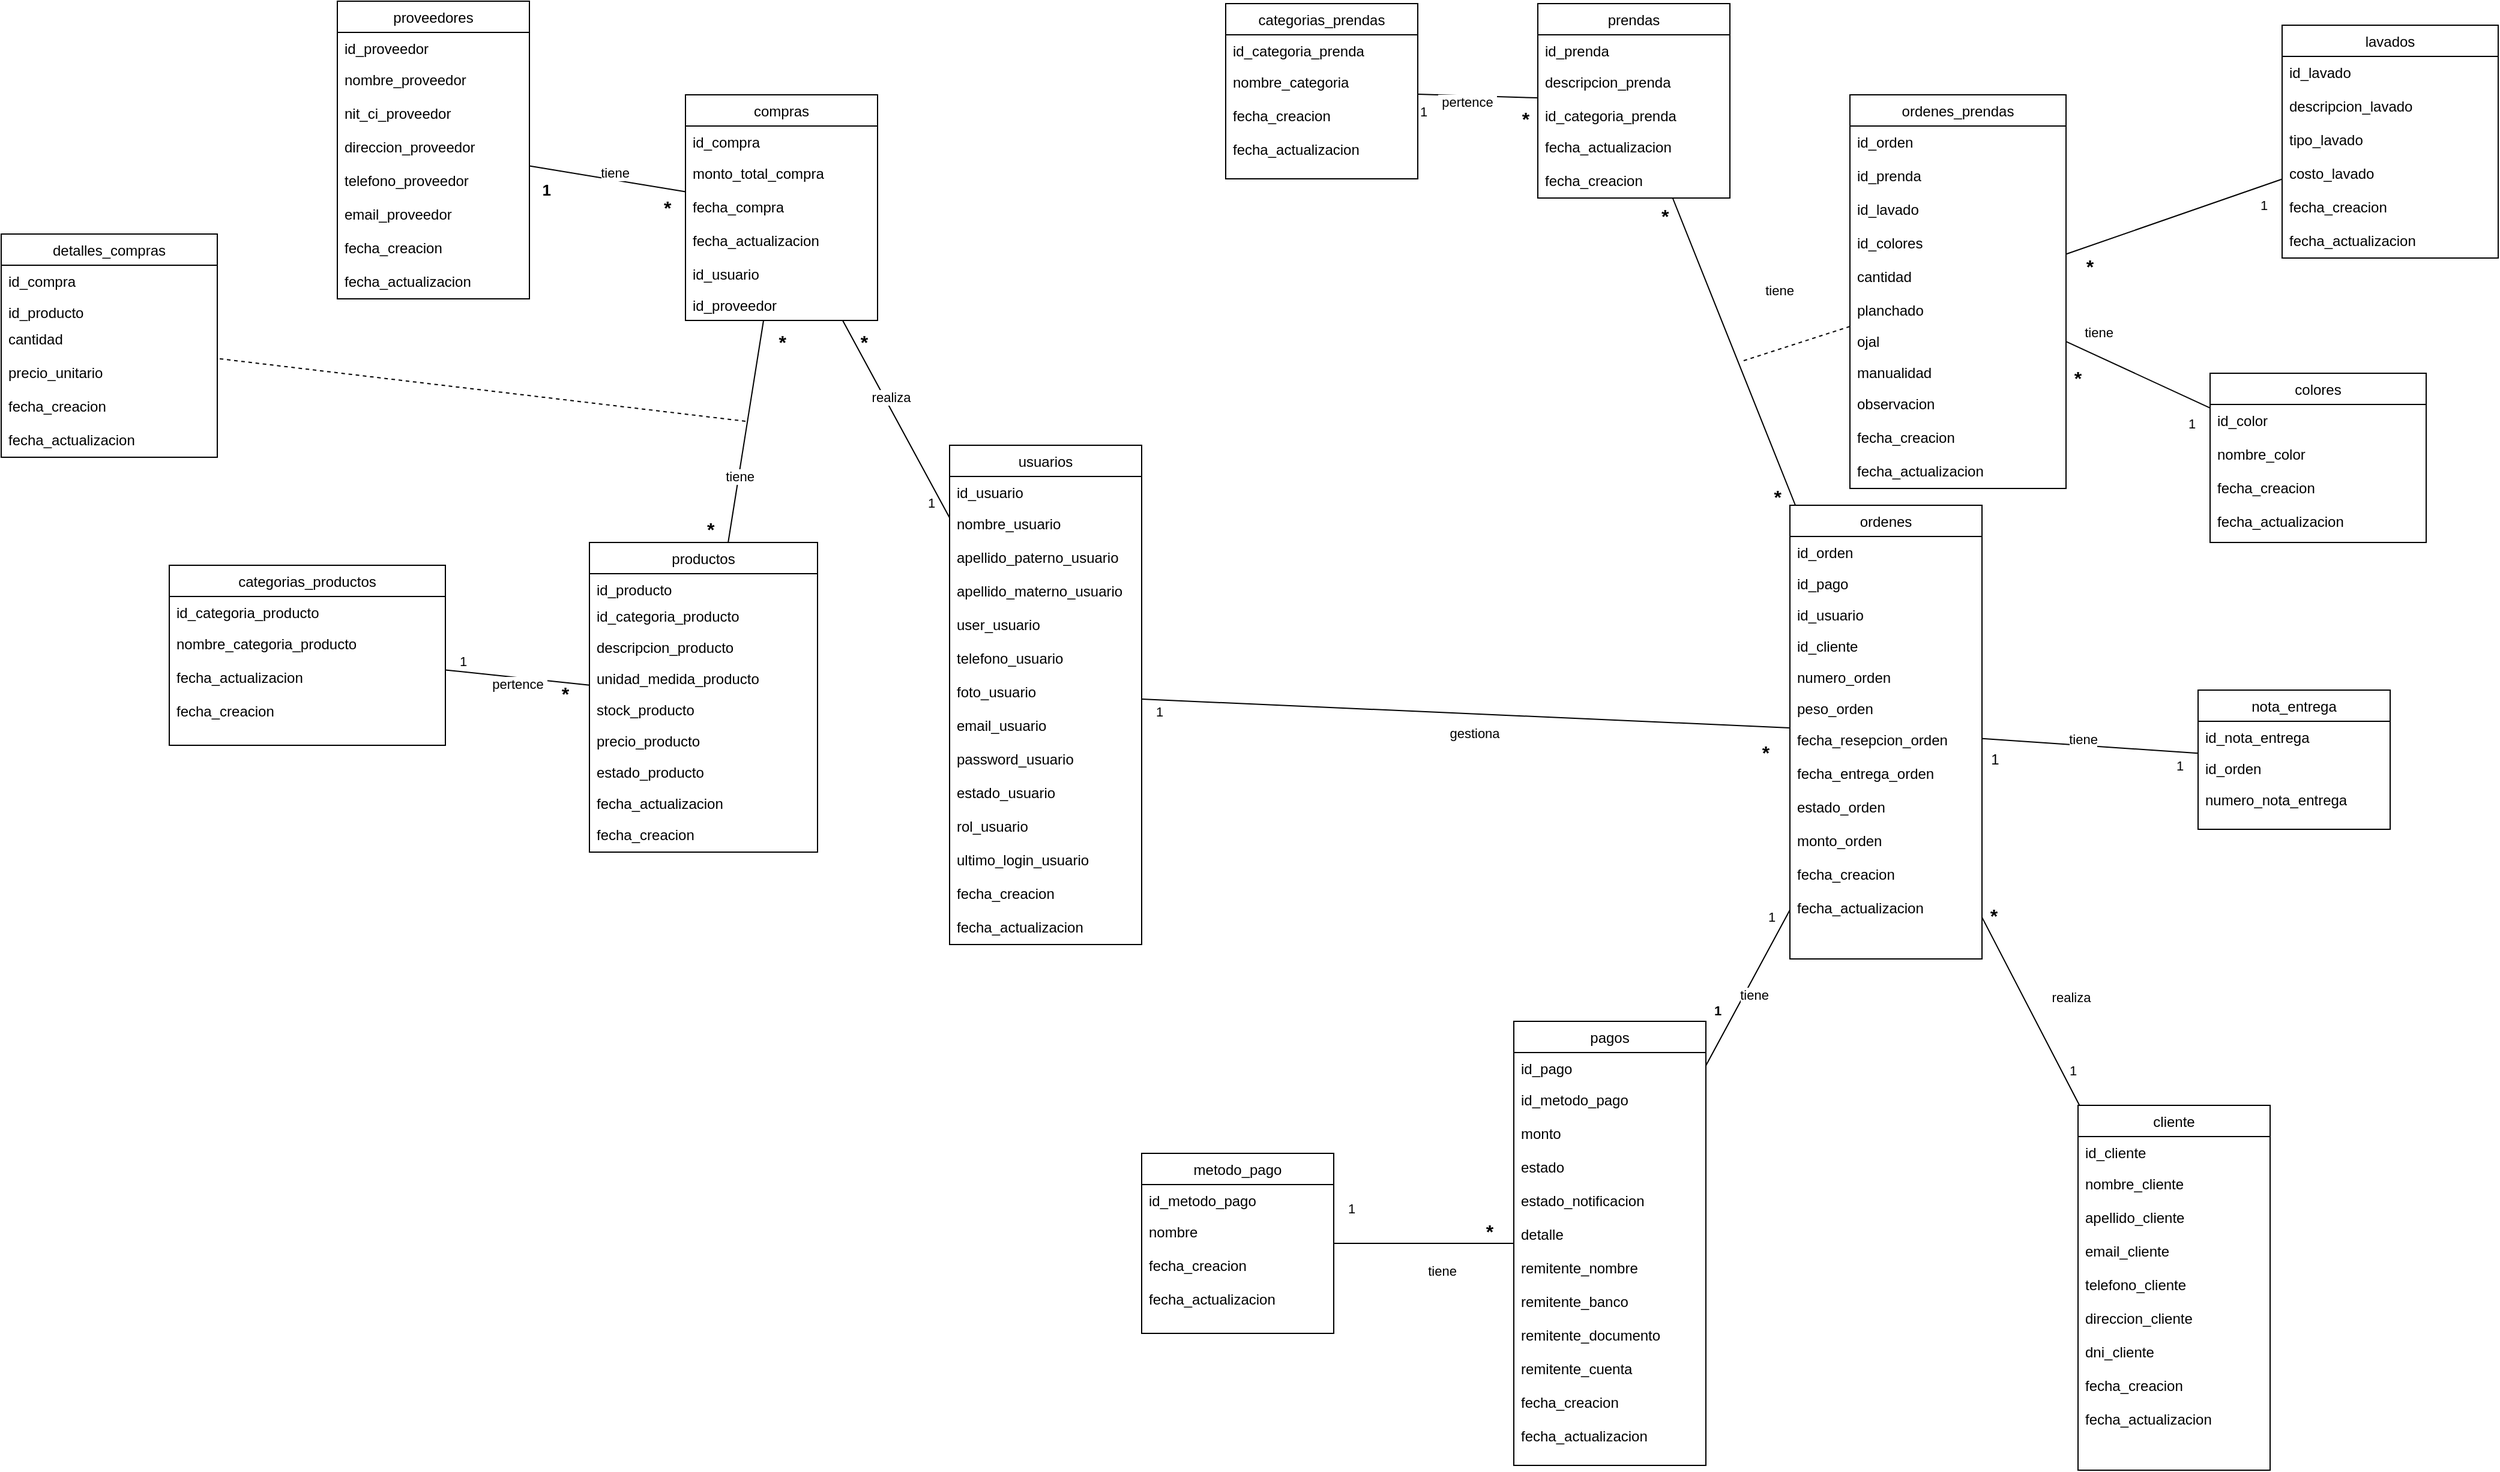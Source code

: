<mxfile version="24.7.17">
  <diagram id="C5RBs43oDa-KdzZeNtuy" name="Page-1">
    <mxGraphModel dx="2669" dy="3537" grid="1" gridSize="10" guides="1" tooltips="1" connect="1" arrows="1" fold="1" page="1" pageScale="1" pageWidth="1100" pageHeight="850" math="0" shadow="0">
      <root>
        <mxCell id="WIyWlLk6GJQsqaUBKTNV-0" />
        <mxCell id="WIyWlLk6GJQsqaUBKTNV-1" parent="WIyWlLk6GJQsqaUBKTNV-0" />
        <mxCell id="zkfFHV4jXpPFQw0GAbJ--6" value="usuarios" style="swimlane;fontStyle=0;align=center;verticalAlign=top;childLayout=stackLayout;horizontal=1;startSize=26;horizontalStack=0;resizeParent=1;resizeLast=0;collapsible=1;marginBottom=0;rounded=0;shadow=0;strokeWidth=1;" parent="WIyWlLk6GJQsqaUBKTNV-1" vertex="1">
          <mxGeometry x="-220" y="-2150" width="160" height="416" as="geometry">
            <mxRectangle x="130" y="380" width="160" height="26" as="alternateBounds" />
          </mxGeometry>
        </mxCell>
        <mxCell id="zkfFHV4jXpPFQw0GAbJ--7" value="id_usuario" style="text;align=left;verticalAlign=top;spacingLeft=4;spacingRight=4;overflow=hidden;rotatable=0;points=[[0,0.5],[1,0.5]];portConstraint=eastwest;" parent="zkfFHV4jXpPFQw0GAbJ--6" vertex="1">
          <mxGeometry y="26" width="160" height="26" as="geometry" />
        </mxCell>
        <mxCell id="icrbJqTL_05nz_oc38vD-0" value="nombre_usuario" style="text;align=left;verticalAlign=top;spacingLeft=4;spacingRight=4;overflow=hidden;rotatable=0;points=[[0,0.5],[1,0.5]];portConstraint=eastwest;rounded=0;shadow=0;html=0;" parent="zkfFHV4jXpPFQw0GAbJ--6" vertex="1">
          <mxGeometry y="52" width="160" height="28" as="geometry" />
        </mxCell>
        <mxCell id="QhkTqGAl0PFYy6q8hVvx-40" value="apellido_paterno_usuario" style="text;align=left;verticalAlign=top;spacingLeft=4;spacingRight=4;overflow=hidden;rotatable=0;points=[[0,0.5],[1,0.5]];portConstraint=eastwest;rounded=0;shadow=0;html=0;" parent="zkfFHV4jXpPFQw0GAbJ--6" vertex="1">
          <mxGeometry y="80" width="160" height="28" as="geometry" />
        </mxCell>
        <mxCell id="vXQ494ZGvnhb7Yt3QtoO-11" value="apellido_materno_usuario" style="text;align=left;verticalAlign=top;spacingLeft=4;spacingRight=4;overflow=hidden;rotatable=0;points=[[0,0.5],[1,0.5]];portConstraint=eastwest;rounded=0;shadow=0;html=0;" parent="zkfFHV4jXpPFQw0GAbJ--6" vertex="1">
          <mxGeometry y="108" width="160" height="28" as="geometry" />
        </mxCell>
        <mxCell id="icrbJqTL_05nz_oc38vD-10" value="user_usuario" style="text;align=left;verticalAlign=top;spacingLeft=4;spacingRight=4;overflow=hidden;rotatable=0;points=[[0,0.5],[1,0.5]];portConstraint=eastwest;rounded=0;shadow=0;html=0;" parent="zkfFHV4jXpPFQw0GAbJ--6" vertex="1">
          <mxGeometry y="136" width="160" height="28" as="geometry" />
        </mxCell>
        <mxCell id="zkfFHV4jXpPFQw0GAbJ--8" value="telefono_usuario" style="text;align=left;verticalAlign=top;spacingLeft=4;spacingRight=4;overflow=hidden;rotatable=0;points=[[0,0.5],[1,0.5]];portConstraint=eastwest;rounded=0;shadow=0;html=0;" parent="zkfFHV4jXpPFQw0GAbJ--6" vertex="1">
          <mxGeometry y="164" width="160" height="28" as="geometry" />
        </mxCell>
        <mxCell id="QhkTqGAl0PFYy6q8hVvx-41" value="foto_usuario" style="text;align=left;verticalAlign=top;spacingLeft=4;spacingRight=4;overflow=hidden;rotatable=0;points=[[0,0.5],[1,0.5]];portConstraint=eastwest;rounded=0;shadow=0;html=0;" parent="zkfFHV4jXpPFQw0GAbJ--6" vertex="1">
          <mxGeometry y="192" width="160" height="28" as="geometry" />
        </mxCell>
        <mxCell id="icrbJqTL_05nz_oc38vD-34" value="email_usuario" style="text;align=left;verticalAlign=top;spacingLeft=4;spacingRight=4;overflow=hidden;rotatable=0;points=[[0,0.5],[1,0.5]];portConstraint=eastwest;rounded=0;shadow=0;html=0;" parent="zkfFHV4jXpPFQw0GAbJ--6" vertex="1">
          <mxGeometry y="220" width="160" height="28" as="geometry" />
        </mxCell>
        <mxCell id="QhkTqGAl0PFYy6q8hVvx-42" value="password_usuario" style="text;align=left;verticalAlign=top;spacingLeft=4;spacingRight=4;overflow=hidden;rotatable=0;points=[[0,0.5],[1,0.5]];portConstraint=eastwest;rounded=0;shadow=0;html=0;" parent="zkfFHV4jXpPFQw0GAbJ--6" vertex="1">
          <mxGeometry y="248" width="160" height="28" as="geometry" />
        </mxCell>
        <mxCell id="icrbJqTL_05nz_oc38vD-11" value="estado_usuario" style="text;align=left;verticalAlign=top;spacingLeft=4;spacingRight=4;overflow=hidden;rotatable=0;points=[[0,0.5],[1,0.5]];portConstraint=eastwest;rounded=0;shadow=0;html=0;" parent="zkfFHV4jXpPFQw0GAbJ--6" vertex="1">
          <mxGeometry y="276" width="160" height="28" as="geometry" />
        </mxCell>
        <mxCell id="vXQ494ZGvnhb7Yt3QtoO-12" value="rol_usuario" style="text;align=left;verticalAlign=top;spacingLeft=4;spacingRight=4;overflow=hidden;rotatable=0;points=[[0,0.5],[1,0.5]];portConstraint=eastwest;rounded=0;shadow=0;html=0;" parent="zkfFHV4jXpPFQw0GAbJ--6" vertex="1">
          <mxGeometry y="304" width="160" height="28" as="geometry" />
        </mxCell>
        <mxCell id="vXQ494ZGvnhb7Yt3QtoO-110" value="ultimo_login_usuario" style="text;align=left;verticalAlign=top;spacingLeft=4;spacingRight=4;overflow=hidden;rotatable=0;points=[[0,0.5],[1,0.5]];portConstraint=eastwest;rounded=0;shadow=0;html=0;" parent="zkfFHV4jXpPFQw0GAbJ--6" vertex="1">
          <mxGeometry y="332" width="160" height="28" as="geometry" />
        </mxCell>
        <mxCell id="tGhq1vd1xCX6ENyTumZ_-11" value="fecha_creacion" style="text;align=left;verticalAlign=top;spacingLeft=4;spacingRight=4;overflow=hidden;rotatable=0;points=[[0,0.5],[1,0.5]];portConstraint=eastwest;rounded=0;shadow=0;html=0;" parent="zkfFHV4jXpPFQw0GAbJ--6" vertex="1">
          <mxGeometry y="360" width="160" height="28" as="geometry" />
        </mxCell>
        <mxCell id="tGhq1vd1xCX6ENyTumZ_-12" value="fecha_actualizacion" style="text;align=left;verticalAlign=top;spacingLeft=4;spacingRight=4;overflow=hidden;rotatable=0;points=[[0,0.5],[1,0.5]];portConstraint=eastwest;rounded=0;shadow=0;html=0;" parent="zkfFHV4jXpPFQw0GAbJ--6" vertex="1">
          <mxGeometry y="388" width="160" height="28" as="geometry" />
        </mxCell>
        <mxCell id="tGhq1vd1xCX6ENyTumZ_-64" value="compras" style="swimlane;fontStyle=0;align=center;verticalAlign=top;childLayout=stackLayout;horizontal=1;startSize=26;horizontalStack=0;resizeParent=1;resizeLast=0;collapsible=1;marginBottom=0;rounded=0;shadow=0;strokeWidth=1;" parent="WIyWlLk6GJQsqaUBKTNV-1" vertex="1">
          <mxGeometry x="-440" y="-2442" width="160" height="188" as="geometry">
            <mxRectangle x="130" y="380" width="160" height="26" as="alternateBounds" />
          </mxGeometry>
        </mxCell>
        <mxCell id="tGhq1vd1xCX6ENyTumZ_-65" value="id_compra" style="text;align=left;verticalAlign=top;spacingLeft=4;spacingRight=4;overflow=hidden;rotatable=0;points=[[0,0.5],[1,0.5]];portConstraint=eastwest;" parent="tGhq1vd1xCX6ENyTumZ_-64" vertex="1">
          <mxGeometry y="26" width="160" height="26" as="geometry" />
        </mxCell>
        <mxCell id="QhkTqGAl0PFYy6q8hVvx-37" value="monto_total_compra" style="text;align=left;verticalAlign=top;spacingLeft=4;spacingRight=4;overflow=hidden;rotatable=0;points=[[0,0.5],[1,0.5]];portConstraint=eastwest;rounded=0;shadow=0;html=0;" parent="tGhq1vd1xCX6ENyTumZ_-64" vertex="1">
          <mxGeometry y="52" width="160" height="28" as="geometry" />
        </mxCell>
        <mxCell id="tGhq1vd1xCX6ENyTumZ_-66" value="fecha_compra" style="text;align=left;verticalAlign=top;spacingLeft=4;spacingRight=4;overflow=hidden;rotatable=0;points=[[0,0.5],[1,0.5]];portConstraint=eastwest;rounded=0;shadow=0;html=0;" parent="tGhq1vd1xCX6ENyTumZ_-64" vertex="1">
          <mxGeometry y="80" width="160" height="28" as="geometry" />
        </mxCell>
        <mxCell id="tGhq1vd1xCX6ENyTumZ_-69" value="fecha_actualizacion" style="text;align=left;verticalAlign=top;spacingLeft=4;spacingRight=4;overflow=hidden;rotatable=0;points=[[0,0.5],[1,0.5]];portConstraint=eastwest;rounded=0;shadow=0;html=0;" parent="tGhq1vd1xCX6ENyTumZ_-64" vertex="1">
          <mxGeometry y="108" width="160" height="28" as="geometry" />
        </mxCell>
        <mxCell id="vXQ494ZGvnhb7Yt3QtoO-127" value="id_usuario" style="text;align=left;verticalAlign=top;spacingLeft=4;spacingRight=4;overflow=hidden;rotatable=0;points=[[0,0.5],[1,0.5]];portConstraint=eastwest;" parent="tGhq1vd1xCX6ENyTumZ_-64" vertex="1">
          <mxGeometry y="136" width="160" height="26" as="geometry" />
        </mxCell>
        <mxCell id="vXQ494ZGvnhb7Yt3QtoO-128" value="id_proveedor" style="text;align=left;verticalAlign=top;spacingLeft=4;spacingRight=4;overflow=hidden;rotatable=0;points=[[0,0.5],[1,0.5]];portConstraint=eastwest;" parent="tGhq1vd1xCX6ENyTumZ_-64" vertex="1">
          <mxGeometry y="162" width="160" height="26" as="geometry" />
        </mxCell>
        <mxCell id="tGhq1vd1xCX6ENyTumZ_-87" value="detalles_compras" style="swimlane;fontStyle=0;align=center;verticalAlign=top;childLayout=stackLayout;horizontal=1;startSize=26;horizontalStack=0;resizeParent=1;resizeLast=0;collapsible=1;marginBottom=0;rounded=0;shadow=0;strokeWidth=1;" parent="WIyWlLk6GJQsqaUBKTNV-1" vertex="1">
          <mxGeometry x="-1010" y="-2326" width="180" height="186" as="geometry">
            <mxRectangle x="130" y="380" width="160" height="26" as="alternateBounds" />
          </mxGeometry>
        </mxCell>
        <mxCell id="vXQ494ZGvnhb7Yt3QtoO-117" value="id_compra" style="text;align=left;verticalAlign=top;spacingLeft=4;spacingRight=4;overflow=hidden;rotatable=0;points=[[0,0.5],[1,0.5]];portConstraint=eastwest;" parent="tGhq1vd1xCX6ENyTumZ_-87" vertex="1">
          <mxGeometry y="26" width="180" height="26" as="geometry" />
        </mxCell>
        <mxCell id="vXQ494ZGvnhb7Yt3QtoO-118" value="id_producto" style="text;align=left;verticalAlign=top;spacingLeft=4;spacingRight=4;overflow=hidden;rotatable=0;points=[[0,0.5],[1,0.5]];portConstraint=eastwest;" parent="tGhq1vd1xCX6ENyTumZ_-87" vertex="1">
          <mxGeometry y="52" width="180" height="22" as="geometry" />
        </mxCell>
        <mxCell id="tGhq1vd1xCX6ENyTumZ_-89" value="cantidad" style="text;align=left;verticalAlign=top;spacingLeft=4;spacingRight=4;overflow=hidden;rotatable=0;points=[[0,0.5],[1,0.5]];portConstraint=eastwest;rounded=0;shadow=0;html=0;" parent="tGhq1vd1xCX6ENyTumZ_-87" vertex="1">
          <mxGeometry y="74" width="180" height="28" as="geometry" />
        </mxCell>
        <mxCell id="tGhq1vd1xCX6ENyTumZ_-90" value="precio_unitario" style="text;align=left;verticalAlign=top;spacingLeft=4;spacingRight=4;overflow=hidden;rotatable=0;points=[[0,0.5],[1,0.5]];portConstraint=eastwest;rounded=0;shadow=0;html=0;" parent="tGhq1vd1xCX6ENyTumZ_-87" vertex="1">
          <mxGeometry y="102" width="180" height="28" as="geometry" />
        </mxCell>
        <mxCell id="tGhq1vd1xCX6ENyTumZ_-91" value="fecha_creacion" style="text;align=left;verticalAlign=top;spacingLeft=4;spacingRight=4;overflow=hidden;rotatable=0;points=[[0,0.5],[1,0.5]];portConstraint=eastwest;rounded=0;shadow=0;html=0;" parent="tGhq1vd1xCX6ENyTumZ_-87" vertex="1">
          <mxGeometry y="130" width="180" height="28" as="geometry" />
        </mxCell>
        <mxCell id="tGhq1vd1xCX6ENyTumZ_-92" value="fecha_actualizacion" style="text;align=left;verticalAlign=top;spacingLeft=4;spacingRight=4;overflow=hidden;rotatable=0;points=[[0,0.5],[1,0.5]];portConstraint=eastwest;rounded=0;shadow=0;html=0;" parent="tGhq1vd1xCX6ENyTumZ_-87" vertex="1">
          <mxGeometry y="158" width="180" height="28" as="geometry" />
        </mxCell>
        <mxCell id="tGhq1vd1xCX6ENyTumZ_-93" value="" style="endArrow=none;dashed=1;html=1;rounded=0;strokeColor=default;align=center;verticalAlign=middle;fontFamily=Helvetica;fontSize=11;fontColor=default;labelBackgroundColor=default;" parent="WIyWlLk6GJQsqaUBKTNV-1" target="tGhq1vd1xCX6ENyTumZ_-87" edge="1">
          <mxGeometry width="50" height="50" relative="1" as="geometry">
            <mxPoint x="-390" y="-2170" as="sourcePoint" />
            <mxPoint x="1260" y="-1640" as="targetPoint" />
          </mxGeometry>
        </mxCell>
        <mxCell id="tGhq1vd1xCX6ENyTumZ_-94" value="productos" style="swimlane;fontStyle=0;align=center;verticalAlign=top;childLayout=stackLayout;horizontal=1;startSize=26;horizontalStack=0;resizeParent=1;resizeLast=0;collapsible=1;marginBottom=0;rounded=0;shadow=0;strokeWidth=1;" parent="WIyWlLk6GJQsqaUBKTNV-1" vertex="1">
          <mxGeometry x="-520" y="-2069" width="190" height="258" as="geometry">
            <mxRectangle x="620" y="-440" width="160" height="26" as="alternateBounds" />
          </mxGeometry>
        </mxCell>
        <mxCell id="tGhq1vd1xCX6ENyTumZ_-95" value="id_producto" style="text;align=left;verticalAlign=top;spacingLeft=4;spacingRight=4;overflow=hidden;rotatable=0;points=[[0,0.5],[1,0.5]];portConstraint=eastwest;" parent="tGhq1vd1xCX6ENyTumZ_-94" vertex="1">
          <mxGeometry y="26" width="190" height="22" as="geometry" />
        </mxCell>
        <mxCell id="vXQ494ZGvnhb7Yt3QtoO-129" value="id_categoria_producto" style="text;align=left;verticalAlign=top;spacingLeft=4;spacingRight=4;overflow=hidden;rotatable=0;points=[[0,0.5],[1,0.5]];portConstraint=eastwest;" parent="tGhq1vd1xCX6ENyTumZ_-94" vertex="1">
          <mxGeometry y="48" width="190" height="26" as="geometry" />
        </mxCell>
        <mxCell id="QhkTqGAl0PFYy6q8hVvx-25" value="descripcion_producto" style="text;align=left;verticalAlign=top;spacingLeft=4;spacingRight=4;overflow=hidden;rotatable=0;points=[[0,0.5],[1,0.5]];portConstraint=eastwest;" parent="tGhq1vd1xCX6ENyTumZ_-94" vertex="1">
          <mxGeometry y="74" width="190" height="26" as="geometry" />
        </mxCell>
        <mxCell id="34cPcHvmIgc0B0uM3YAv-0" value="unidad_medida_producto" style="text;align=left;verticalAlign=top;spacingLeft=4;spacingRight=4;overflow=hidden;rotatable=0;points=[[0,0.5],[1,0.5]];portConstraint=eastwest;" parent="tGhq1vd1xCX6ENyTumZ_-94" vertex="1">
          <mxGeometry y="100" width="190" height="26" as="geometry" />
        </mxCell>
        <mxCell id="QhkTqGAl0PFYy6q8hVvx-30" value="stock_producto" style="text;align=left;verticalAlign=top;spacingLeft=4;spacingRight=4;overflow=hidden;rotatable=0;points=[[0,0.5],[1,0.5]];portConstraint=eastwest;" parent="tGhq1vd1xCX6ENyTumZ_-94" vertex="1">
          <mxGeometry y="126" width="190" height="26" as="geometry" />
        </mxCell>
        <mxCell id="QhkTqGAl0PFYy6q8hVvx-31" value="precio_producto" style="text;align=left;verticalAlign=top;spacingLeft=4;spacingRight=4;overflow=hidden;rotatable=0;points=[[0,0.5],[1,0.5]];portConstraint=eastwest;" parent="tGhq1vd1xCX6ENyTumZ_-94" vertex="1">
          <mxGeometry y="152" width="190" height="26" as="geometry" />
        </mxCell>
        <mxCell id="QhkTqGAl0PFYy6q8hVvx-35" value="estado_producto" style="text;align=left;verticalAlign=top;spacingLeft=4;spacingRight=4;overflow=hidden;rotatable=0;points=[[0,0.5],[1,0.5]];portConstraint=eastwest;" parent="tGhq1vd1xCX6ENyTumZ_-94" vertex="1">
          <mxGeometry y="178" width="190" height="26" as="geometry" />
        </mxCell>
        <mxCell id="tGhq1vd1xCX6ENyTumZ_-99" value="fecha_actualizacion" style="text;align=left;verticalAlign=top;spacingLeft=4;spacingRight=4;overflow=hidden;rotatable=0;points=[[0,0.5],[1,0.5]];portConstraint=eastwest;rounded=0;shadow=0;html=0;" parent="tGhq1vd1xCX6ENyTumZ_-94" vertex="1">
          <mxGeometry y="204" width="190" height="26" as="geometry" />
        </mxCell>
        <mxCell id="tGhq1vd1xCX6ENyTumZ_-98" value="fecha_creacion" style="text;align=left;verticalAlign=top;spacingLeft=4;spacingRight=4;overflow=hidden;rotatable=0;points=[[0,0.5],[1,0.5]];portConstraint=eastwest;rounded=0;shadow=0;html=0;" parent="tGhq1vd1xCX6ENyTumZ_-94" vertex="1">
          <mxGeometry y="230" width="190" height="28" as="geometry" />
        </mxCell>
        <mxCell id="tGhq1vd1xCX6ENyTumZ_-104" value="" style="endArrow=none;html=1;rounded=0;strokeColor=default;align=center;verticalAlign=middle;fontFamily=Helvetica;fontSize=11;fontColor=default;labelBackgroundColor=default;" parent="WIyWlLk6GJQsqaUBKTNV-1" source="tGhq1vd1xCX6ENyTumZ_-94" target="tGhq1vd1xCX6ENyTumZ_-64" edge="1">
          <mxGeometry relative="1" as="geometry">
            <mxPoint x="1250" y="-1550" as="sourcePoint" />
            <mxPoint x="1250" y="-1620" as="targetPoint" />
          </mxGeometry>
        </mxCell>
        <mxCell id="tGhq1vd1xCX6ENyTumZ_-105" value="*" style="resizable=0;html=1;whiteSpace=wrap;align=left;verticalAlign=bottom;fontFamily=Helvetica;fontSize=16;fontColor=default;labelBackgroundColor=none;fontStyle=1" parent="tGhq1vd1xCX6ENyTumZ_-104" connectable="0" vertex="1">
          <mxGeometry x="-1" relative="1" as="geometry">
            <mxPoint x="-20" as="offset" />
          </mxGeometry>
        </mxCell>
        <mxCell id="tGhq1vd1xCX6ENyTumZ_-106" value="*" style="resizable=0;html=1;whiteSpace=wrap;align=right;verticalAlign=bottom;fontFamily=Helvetica;fontSize=16;fontColor=default;labelBackgroundColor=none;fontStyle=1" parent="tGhq1vd1xCX6ENyTumZ_-104" connectable="0" vertex="1">
          <mxGeometry x="1" relative="1" as="geometry">
            <mxPoint x="20" y="30" as="offset" />
          </mxGeometry>
        </mxCell>
        <mxCell id="pzW-7_iiwVMMT-klEPPE-11" value="tiene" style="edgeLabel;html=1;align=center;verticalAlign=middle;resizable=0;points=[];" parent="tGhq1vd1xCX6ENyTumZ_-104" vertex="1" connectable="0">
          <mxGeometry x="-0.4" relative="1" as="geometry">
            <mxPoint as="offset" />
          </mxGeometry>
        </mxCell>
        <mxCell id="tGhq1vd1xCX6ENyTumZ_-107" value="categorias_productos" style="swimlane;fontStyle=0;align=center;verticalAlign=top;childLayout=stackLayout;horizontal=1;startSize=26;horizontalStack=0;resizeParent=1;resizeLast=0;collapsible=1;marginBottom=0;rounded=0;shadow=0;strokeWidth=1;" parent="WIyWlLk6GJQsqaUBKTNV-1" vertex="1">
          <mxGeometry x="-870" y="-2050" width="230" height="150" as="geometry">
            <mxRectangle x="130" y="380" width="160" height="26" as="alternateBounds" />
          </mxGeometry>
        </mxCell>
        <mxCell id="tGhq1vd1xCX6ENyTumZ_-108" value="id_categoria_producto" style="text;align=left;verticalAlign=top;spacingLeft=4;spacingRight=4;overflow=hidden;rotatable=0;points=[[0,0.5],[1,0.5]];portConstraint=eastwest;" parent="tGhq1vd1xCX6ENyTumZ_-107" vertex="1">
          <mxGeometry y="26" width="230" height="26" as="geometry" />
        </mxCell>
        <mxCell id="tGhq1vd1xCX6ENyTumZ_-110" value="nombre_categoria_producto" style="text;align=left;verticalAlign=top;spacingLeft=4;spacingRight=4;overflow=hidden;rotatable=0;points=[[0,0.5],[1,0.5]];portConstraint=eastwest;rounded=0;shadow=0;html=0;" parent="tGhq1vd1xCX6ENyTumZ_-107" vertex="1">
          <mxGeometry y="52" width="230" height="28" as="geometry" />
        </mxCell>
        <mxCell id="tGhq1vd1xCX6ENyTumZ_-113" value="fecha_actualizacion" style="text;align=left;verticalAlign=top;spacingLeft=4;spacingRight=4;overflow=hidden;rotatable=0;points=[[0,0.5],[1,0.5]];portConstraint=eastwest;rounded=0;shadow=0;html=0;" parent="tGhq1vd1xCX6ENyTumZ_-107" vertex="1">
          <mxGeometry y="80" width="230" height="28" as="geometry" />
        </mxCell>
        <mxCell id="tGhq1vd1xCX6ENyTumZ_-114" value="fecha_creacion" style="text;align=left;verticalAlign=top;spacingLeft=4;spacingRight=4;overflow=hidden;rotatable=0;points=[[0,0.5],[1,0.5]];portConstraint=eastwest;rounded=0;shadow=0;html=0;" parent="tGhq1vd1xCX6ENyTumZ_-107" vertex="1">
          <mxGeometry y="108" width="230" height="38" as="geometry" />
        </mxCell>
        <mxCell id="tGhq1vd1xCX6ENyTumZ_-115" value="" style="endArrow=none;html=1;rounded=0;strokeColor=default;align=center;verticalAlign=middle;fontFamily=Helvetica;fontSize=11;fontColor=default;labelBackgroundColor=default;" parent="WIyWlLk6GJQsqaUBKTNV-1" source="tGhq1vd1xCX6ENyTumZ_-107" target="tGhq1vd1xCX6ENyTumZ_-94" edge="1">
          <mxGeometry relative="1" as="geometry">
            <mxPoint x="1070" y="-1370" as="sourcePoint" />
            <mxPoint x="430" y="-1384" as="targetPoint" />
          </mxGeometry>
        </mxCell>
        <mxCell id="tGhq1vd1xCX6ENyTumZ_-116" value="1" style="resizable=0;html=1;whiteSpace=wrap;align=left;verticalAlign=bottom;fontFamily=Helvetica;fontSize=11;fontColor=default;labelBackgroundColor=default;" parent="tGhq1vd1xCX6ENyTumZ_-115" connectable="0" vertex="1">
          <mxGeometry x="-1" relative="1" as="geometry">
            <mxPoint x="10" y="1" as="offset" />
          </mxGeometry>
        </mxCell>
        <mxCell id="tGhq1vd1xCX6ENyTumZ_-117" value="*" style="resizable=0;html=1;whiteSpace=wrap;align=center;verticalAlign=bottom;fontFamily=Helvetica;fontSize=16;fontColor=default;labelBackgroundColor=none;spacing=2;fontStyle=1;" parent="tGhq1vd1xCX6ENyTumZ_-115" connectable="0" vertex="1">
          <mxGeometry x="1" relative="1" as="geometry">
            <mxPoint x="-20" y="19" as="offset" />
          </mxGeometry>
        </mxCell>
        <mxCell id="pzW-7_iiwVMMT-klEPPE-17" value="&amp;nbsp;pertence&amp;nbsp;" style="edgeLabel;html=1;align=center;verticalAlign=middle;resizable=0;points=[];" parent="tGhq1vd1xCX6ENyTumZ_-115" vertex="1" connectable="0">
          <mxGeometry x="0.253" y="-4" relative="1" as="geometry">
            <mxPoint x="-15" as="offset" />
          </mxGeometry>
        </mxCell>
        <mxCell id="tGhq1vd1xCX6ENyTumZ_-149" style="edgeStyle=none;rounded=0;orthogonalLoop=1;jettySize=auto;html=1;exitX=0.5;exitY=0;exitDx=0;exitDy=0;entryX=0.75;entryY=0;entryDx=0;entryDy=0;strokeColor=default;align=center;verticalAlign=middle;fontFamily=Helvetica;fontSize=11;fontColor=default;labelBackgroundColor=default;endArrow=none;" parent="WIyWlLk6GJQsqaUBKTNV-1" source="tGhq1vd1xCX6ENyTumZ_-107" target="tGhq1vd1xCX6ENyTumZ_-107" edge="1">
          <mxGeometry relative="1" as="geometry" />
        </mxCell>
        <mxCell id="HjSV1TEzzstD-xtGG22P-8" value="proveedores" style="swimlane;fontStyle=0;align=center;verticalAlign=top;childLayout=stackLayout;horizontal=1;startSize=26;horizontalStack=0;resizeParent=1;resizeLast=0;collapsible=1;marginBottom=0;rounded=0;shadow=0;strokeWidth=1;" parent="WIyWlLk6GJQsqaUBKTNV-1" vertex="1">
          <mxGeometry x="-730" y="-2520" width="160" height="248" as="geometry">
            <mxRectangle x="130" y="380" width="160" height="26" as="alternateBounds" />
          </mxGeometry>
        </mxCell>
        <mxCell id="HjSV1TEzzstD-xtGG22P-9" value="id_proveedor" style="text;align=left;verticalAlign=top;spacingLeft=4;spacingRight=4;overflow=hidden;rotatable=0;points=[[0,0.5],[1,0.5]];portConstraint=eastwest;" parent="HjSV1TEzzstD-xtGG22P-8" vertex="1">
          <mxGeometry y="26" width="160" height="26" as="geometry" />
        </mxCell>
        <mxCell id="HjSV1TEzzstD-xtGG22P-10" value="nombre_proveedor" style="text;align=left;verticalAlign=top;spacingLeft=4;spacingRight=4;overflow=hidden;rotatable=0;points=[[0,0.5],[1,0.5]];portConstraint=eastwest;rounded=0;shadow=0;html=0;" parent="HjSV1TEzzstD-xtGG22P-8" vertex="1">
          <mxGeometry y="52" width="160" height="28" as="geometry" />
        </mxCell>
        <mxCell id="HjSV1TEzzstD-xtGG22P-11" value="nit_ci_proveedor" style="text;align=left;verticalAlign=top;spacingLeft=4;spacingRight=4;overflow=hidden;rotatable=0;points=[[0,0.5],[1,0.5]];portConstraint=eastwest;rounded=0;shadow=0;html=0;" parent="HjSV1TEzzstD-xtGG22P-8" vertex="1">
          <mxGeometry y="80" width="160" height="28" as="geometry" />
        </mxCell>
        <mxCell id="QhkTqGAl0PFYy6q8hVvx-38" value="direccion_proveedor" style="text;align=left;verticalAlign=top;spacingLeft=4;spacingRight=4;overflow=hidden;rotatable=0;points=[[0,0.5],[1,0.5]];portConstraint=eastwest;rounded=0;shadow=0;html=0;" parent="HjSV1TEzzstD-xtGG22P-8" vertex="1">
          <mxGeometry y="108" width="160" height="28" as="geometry" />
        </mxCell>
        <mxCell id="HjSV1TEzzstD-xtGG22P-16" value="telefono_proveedor" style="text;align=left;verticalAlign=top;spacingLeft=4;spacingRight=4;overflow=hidden;rotatable=0;points=[[0,0.5],[1,0.5]];portConstraint=eastwest;rounded=0;shadow=0;html=0;" parent="HjSV1TEzzstD-xtGG22P-8" vertex="1">
          <mxGeometry y="136" width="160" height="28" as="geometry" />
        </mxCell>
        <mxCell id="QhkTqGAl0PFYy6q8hVvx-39" value="email_proveedor" style="text;align=left;verticalAlign=top;spacingLeft=4;spacingRight=4;overflow=hidden;rotatable=0;points=[[0,0.5],[1,0.5]];portConstraint=eastwest;rounded=0;shadow=0;html=0;" parent="HjSV1TEzzstD-xtGG22P-8" vertex="1">
          <mxGeometry y="164" width="160" height="28" as="geometry" />
        </mxCell>
        <mxCell id="HjSV1TEzzstD-xtGG22P-12" value="fecha_creacion" style="text;align=left;verticalAlign=top;spacingLeft=4;spacingRight=4;overflow=hidden;rotatable=0;points=[[0,0.5],[1,0.5]];portConstraint=eastwest;rounded=0;shadow=0;html=0;" parent="HjSV1TEzzstD-xtGG22P-8" vertex="1">
          <mxGeometry y="192" width="160" height="28" as="geometry" />
        </mxCell>
        <mxCell id="HjSV1TEzzstD-xtGG22P-13" value="fecha_actualizacion" style="text;align=left;verticalAlign=top;spacingLeft=4;spacingRight=4;overflow=hidden;rotatable=0;points=[[0,0.5],[1,0.5]];portConstraint=eastwest;rounded=0;shadow=0;html=0;" parent="HjSV1TEzzstD-xtGG22P-8" vertex="1">
          <mxGeometry y="220" width="160" height="28" as="geometry" />
        </mxCell>
        <mxCell id="QhkTqGAl0PFYy6q8hVvx-3" value="" style="endArrow=none;html=1;rounded=0;strokeColor=default;align=center;verticalAlign=middle;fontFamily=Helvetica;fontSize=11;fontColor=default;labelBackgroundColor=default;" parent="WIyWlLk6GJQsqaUBKTNV-1" source="tGhq1vd1xCX6ENyTumZ_-64" target="HjSV1TEzzstD-xtGG22P-8" edge="1">
          <mxGeometry relative="1" as="geometry">
            <mxPoint x="110" y="-1280" as="sourcePoint" />
            <mxPoint x="-360" y="-1300" as="targetPoint" />
          </mxGeometry>
        </mxCell>
        <mxCell id="QhkTqGAl0PFYy6q8hVvx-4" value="*" style="resizable=0;html=1;whiteSpace=wrap;align=left;verticalAlign=bottom;fontFamily=Helvetica;fontSize=16;fontColor=default;labelBackgroundColor=none;fontStyle=1" parent="QhkTqGAl0PFYy6q8hVvx-3" connectable="0" vertex="1">
          <mxGeometry x="-1" relative="1" as="geometry">
            <mxPoint x="-20" y="25" as="offset" />
          </mxGeometry>
        </mxCell>
        <mxCell id="QhkTqGAl0PFYy6q8hVvx-5" value="1" style="resizable=0;html=1;whiteSpace=wrap;align=right;verticalAlign=bottom;fontFamily=Helvetica;fontSize=13;fontColor=default;labelBackgroundColor=none;fontStyle=1" parent="QhkTqGAl0PFYy6q8hVvx-3" connectable="0" vertex="1">
          <mxGeometry x="1" relative="1" as="geometry">
            <mxPoint x="20" y="30" as="offset" />
          </mxGeometry>
        </mxCell>
        <mxCell id="QhkTqGAl0PFYy6q8hVvx-6" value="tiene" style="edgeLabel;html=1;align=center;verticalAlign=middle;resizable=0;points=[];" parent="QhkTqGAl0PFYy6q8hVvx-3" vertex="1" connectable="0">
          <mxGeometry x="-0.4" relative="1" as="geometry">
            <mxPoint x="-20" y="-10" as="offset" />
          </mxGeometry>
        </mxCell>
        <mxCell id="tGhq1vd1xCX6ENyTumZ_-61" value="" style="endArrow=none;html=1;rounded=0;strokeColor=default;align=center;verticalAlign=middle;fontFamily=Helvetica;fontSize=11;fontColor=default;labelBackgroundColor=default;" parent="WIyWlLk6GJQsqaUBKTNV-1" source="zkfFHV4jXpPFQw0GAbJ--6" target="tGhq1vd1xCX6ENyTumZ_-64" edge="1">
          <mxGeometry relative="1" as="geometry">
            <mxPoint x="1180" y="-1840" as="sourcePoint" />
            <mxPoint x="1280" y="-1806" as="targetPoint" />
          </mxGeometry>
        </mxCell>
        <mxCell id="tGhq1vd1xCX6ENyTumZ_-62" value="1" style="resizable=0;html=1;whiteSpace=wrap;align=left;verticalAlign=bottom;fontFamily=Helvetica;fontSize=11;fontColor=default;labelBackgroundColor=default;" parent="tGhq1vd1xCX6ENyTumZ_-61" connectable="0" vertex="1">
          <mxGeometry x="-1" relative="1" as="geometry">
            <mxPoint x="-20" y="-4" as="offset" />
          </mxGeometry>
        </mxCell>
        <mxCell id="tGhq1vd1xCX6ENyTumZ_-63" value="*" style="resizable=0;html=1;whiteSpace=wrap;align=center;verticalAlign=bottom;fontFamily=Helvetica;fontSize=16;fontColor=default;labelBackgroundColor=none;spacing=2;fontStyle=1" parent="tGhq1vd1xCX6ENyTumZ_-61" connectable="0" vertex="1">
          <mxGeometry x="1" relative="1" as="geometry">
            <mxPoint x="18" y="30" as="offset" />
          </mxGeometry>
        </mxCell>
        <mxCell id="QhkTqGAl0PFYy6q8hVvx-15" value="realiza" style="edgeLabel;html=1;align=center;verticalAlign=middle;resizable=0;points=[];" parent="tGhq1vd1xCX6ENyTumZ_-61" vertex="1" connectable="0">
          <mxGeometry x="0.218" relative="1" as="geometry">
            <mxPoint x="5" as="offset" />
          </mxGeometry>
        </mxCell>
        <mxCell id="vXQ494ZGvnhb7Yt3QtoO-21" value="prendas" style="swimlane;fontStyle=0;align=center;verticalAlign=top;childLayout=stackLayout;horizontal=1;startSize=26;horizontalStack=0;resizeParent=1;resizeLast=0;collapsible=1;marginBottom=0;rounded=0;shadow=0;strokeWidth=1;" parent="WIyWlLk6GJQsqaUBKTNV-1" vertex="1">
          <mxGeometry x="270" y="-2518" width="160" height="162" as="geometry">
            <mxRectangle x="130" y="380" width="160" height="26" as="alternateBounds" />
          </mxGeometry>
        </mxCell>
        <mxCell id="vXQ494ZGvnhb7Yt3QtoO-22" value="id_prenda" style="text;align=left;verticalAlign=top;spacingLeft=4;spacingRight=4;overflow=hidden;rotatable=0;points=[[0,0.5],[1,0.5]];portConstraint=eastwest;" parent="vXQ494ZGvnhb7Yt3QtoO-21" vertex="1">
          <mxGeometry y="26" width="160" height="26" as="geometry" />
        </mxCell>
        <mxCell id="vXQ494ZGvnhb7Yt3QtoO-23" value="descripcion_prenda" style="text;align=left;verticalAlign=top;spacingLeft=4;spacingRight=4;overflow=hidden;rotatable=0;points=[[0,0.5],[1,0.5]];portConstraint=eastwest;rounded=0;shadow=0;html=0;" parent="vXQ494ZGvnhb7Yt3QtoO-21" vertex="1">
          <mxGeometry y="52" width="160" height="28" as="geometry" />
        </mxCell>
        <mxCell id="vXQ494ZGvnhb7Yt3QtoO-131" value="id_categoria_prenda" style="text;align=left;verticalAlign=top;spacingLeft=4;spacingRight=4;overflow=hidden;rotatable=0;points=[[0,0.5],[1,0.5]];portConstraint=eastwest;" parent="vXQ494ZGvnhb7Yt3QtoO-21" vertex="1">
          <mxGeometry y="80" width="160" height="26" as="geometry" />
        </mxCell>
        <mxCell id="vXQ494ZGvnhb7Yt3QtoO-116" value="fecha_actualizacion" style="text;align=left;verticalAlign=top;spacingLeft=4;spacingRight=4;overflow=hidden;rotatable=0;points=[[0,0.5],[1,0.5]];portConstraint=eastwest;rounded=0;shadow=0;html=0;" parent="vXQ494ZGvnhb7Yt3QtoO-21" vertex="1">
          <mxGeometry y="106" width="160" height="28" as="geometry" />
        </mxCell>
        <mxCell id="vXQ494ZGvnhb7Yt3QtoO-115" value="fecha_creacion" style="text;align=left;verticalAlign=top;spacingLeft=4;spacingRight=4;overflow=hidden;rotatable=0;points=[[0,0.5],[1,0.5]];portConstraint=eastwest;rounded=0;shadow=0;html=0;" parent="vXQ494ZGvnhb7Yt3QtoO-21" vertex="1">
          <mxGeometry y="134" width="160" height="28" as="geometry" />
        </mxCell>
        <mxCell id="vXQ494ZGvnhb7Yt3QtoO-27" value="categorias_prendas" style="swimlane;fontStyle=0;align=center;verticalAlign=top;childLayout=stackLayout;horizontal=1;startSize=26;horizontalStack=0;resizeParent=1;resizeLast=0;collapsible=1;marginBottom=0;rounded=0;shadow=0;strokeWidth=1;" parent="WIyWlLk6GJQsqaUBKTNV-1" vertex="1">
          <mxGeometry x="10" y="-2518" width="160" height="146" as="geometry">
            <mxRectangle x="130" y="380" width="160" height="26" as="alternateBounds" />
          </mxGeometry>
        </mxCell>
        <mxCell id="vXQ494ZGvnhb7Yt3QtoO-28" value="id_categoria_prenda" style="text;align=left;verticalAlign=top;spacingLeft=4;spacingRight=4;overflow=hidden;rotatable=0;points=[[0,0.5],[1,0.5]];portConstraint=eastwest;" parent="vXQ494ZGvnhb7Yt3QtoO-27" vertex="1">
          <mxGeometry y="26" width="160" height="26" as="geometry" />
        </mxCell>
        <mxCell id="vXQ494ZGvnhb7Yt3QtoO-29" value="nombre_categoria" style="text;align=left;verticalAlign=top;spacingLeft=4;spacingRight=4;overflow=hidden;rotatable=0;points=[[0,0.5],[1,0.5]];portConstraint=eastwest;rounded=0;shadow=0;html=0;" parent="vXQ494ZGvnhb7Yt3QtoO-27" vertex="1">
          <mxGeometry y="52" width="160" height="28" as="geometry" />
        </mxCell>
        <mxCell id="vXQ494ZGvnhb7Yt3QtoO-31" value="fecha_creacion" style="text;align=left;verticalAlign=top;spacingLeft=4;spacingRight=4;overflow=hidden;rotatable=0;points=[[0,0.5],[1,0.5]];portConstraint=eastwest;rounded=0;shadow=0;html=0;" parent="vXQ494ZGvnhb7Yt3QtoO-27" vertex="1">
          <mxGeometry y="80" width="160" height="28" as="geometry" />
        </mxCell>
        <mxCell id="vXQ494ZGvnhb7Yt3QtoO-32" value="fecha_actualizacion" style="text;align=left;verticalAlign=top;spacingLeft=4;spacingRight=4;overflow=hidden;rotatable=0;points=[[0,0.5],[1,0.5]];portConstraint=eastwest;rounded=0;shadow=0;html=0;" parent="vXQ494ZGvnhb7Yt3QtoO-27" vertex="1">
          <mxGeometry y="108" width="160" height="38" as="geometry" />
        </mxCell>
        <mxCell id="vXQ494ZGvnhb7Yt3QtoO-33" value="" style="endArrow=none;html=1;rounded=0;strokeColor=default;align=center;verticalAlign=middle;fontFamily=Helvetica;fontSize=11;fontColor=default;labelBackgroundColor=default;" parent="WIyWlLk6GJQsqaUBKTNV-1" source="vXQ494ZGvnhb7Yt3QtoO-27" target="vXQ494ZGvnhb7Yt3QtoO-21" edge="1">
          <mxGeometry relative="1" as="geometry">
            <mxPoint x="-670" y="-2220" as="sourcePoint" />
            <mxPoint x="-550" y="-2226" as="targetPoint" />
          </mxGeometry>
        </mxCell>
        <mxCell id="vXQ494ZGvnhb7Yt3QtoO-34" value="1" style="resizable=0;html=1;whiteSpace=wrap;align=left;verticalAlign=bottom;fontFamily=Helvetica;fontSize=11;fontColor=default;labelBackgroundColor=default;" parent="vXQ494ZGvnhb7Yt3QtoO-33" connectable="0" vertex="1">
          <mxGeometry x="-1" relative="1" as="geometry">
            <mxPoint y="23" as="offset" />
          </mxGeometry>
        </mxCell>
        <mxCell id="vXQ494ZGvnhb7Yt3QtoO-35" value="*" style="resizable=0;html=1;whiteSpace=wrap;align=center;verticalAlign=bottom;fontFamily=Helvetica;fontSize=16;fontColor=default;labelBackgroundColor=none;spacing=2;fontStyle=1;" parent="vXQ494ZGvnhb7Yt3QtoO-33" connectable="0" vertex="1">
          <mxGeometry x="1" relative="1" as="geometry">
            <mxPoint x="-10" y="29" as="offset" />
          </mxGeometry>
        </mxCell>
        <mxCell id="vXQ494ZGvnhb7Yt3QtoO-36" value="&amp;nbsp;pertence&amp;nbsp;" style="edgeLabel;html=1;align=center;verticalAlign=middle;resizable=0;points=[];" parent="vXQ494ZGvnhb7Yt3QtoO-33" vertex="1" connectable="0">
          <mxGeometry x="0.253" y="-4" relative="1" as="geometry">
            <mxPoint x="-22" as="offset" />
          </mxGeometry>
        </mxCell>
        <mxCell id="vXQ494ZGvnhb7Yt3QtoO-37" value="ordenes" style="swimlane;fontStyle=0;align=center;verticalAlign=top;childLayout=stackLayout;horizontal=1;startSize=26;horizontalStack=0;resizeParent=1;resizeLast=0;collapsible=1;marginBottom=0;rounded=0;shadow=0;strokeWidth=1;" parent="WIyWlLk6GJQsqaUBKTNV-1" vertex="1">
          <mxGeometry x="480" y="-2100" width="160" height="378" as="geometry">
            <mxRectangle x="130" y="380" width="160" height="26" as="alternateBounds" />
          </mxGeometry>
        </mxCell>
        <mxCell id="vXQ494ZGvnhb7Yt3QtoO-38" value="id_orden" style="text;align=left;verticalAlign=top;spacingLeft=4;spacingRight=4;overflow=hidden;rotatable=0;points=[[0,0.5],[1,0.5]];portConstraint=eastwest;" parent="vXQ494ZGvnhb7Yt3QtoO-37" vertex="1">
          <mxGeometry y="26" width="160" height="26" as="geometry" />
        </mxCell>
        <mxCell id="P4XH9sECYyjLaAEKHhsC-2" value="id_pago" style="text;align=left;verticalAlign=top;spacingLeft=4;spacingRight=4;overflow=hidden;rotatable=0;points=[[0,0.5],[1,0.5]];portConstraint=eastwest;" parent="vXQ494ZGvnhb7Yt3QtoO-37" vertex="1">
          <mxGeometry y="52" width="160" height="26" as="geometry" />
        </mxCell>
        <mxCell id="vXQ494ZGvnhb7Yt3QtoO-126" value="id_usuario" style="text;align=left;verticalAlign=top;spacingLeft=4;spacingRight=4;overflow=hidden;rotatable=0;points=[[0,0.5],[1,0.5]];portConstraint=eastwest;" parent="vXQ494ZGvnhb7Yt3QtoO-37" vertex="1">
          <mxGeometry y="78" width="160" height="26" as="geometry" />
        </mxCell>
        <mxCell id="P4XH9sECYyjLaAEKHhsC-19" value="id_cliente" style="text;align=left;verticalAlign=top;spacingLeft=4;spacingRight=4;overflow=hidden;rotatable=0;points=[[0,0.5],[1,0.5]];portConstraint=eastwest;" parent="vXQ494ZGvnhb7Yt3QtoO-37" vertex="1">
          <mxGeometry y="104" width="160" height="26" as="geometry" />
        </mxCell>
        <mxCell id="P4XH9sECYyjLaAEKHhsC-0" value="numero_orden" style="text;align=left;verticalAlign=top;spacingLeft=4;spacingRight=4;overflow=hidden;rotatable=0;points=[[0,0.5],[1,0.5]];portConstraint=eastwest;" parent="vXQ494ZGvnhb7Yt3QtoO-37" vertex="1">
          <mxGeometry y="130" width="160" height="26" as="geometry" />
        </mxCell>
        <mxCell id="P4XH9sECYyjLaAEKHhsC-1" value="peso_orden" style="text;align=left;verticalAlign=top;spacingLeft=4;spacingRight=4;overflow=hidden;rotatable=0;points=[[0,0.5],[1,0.5]];portConstraint=eastwest;" parent="vXQ494ZGvnhb7Yt3QtoO-37" vertex="1">
          <mxGeometry y="156" width="160" height="26" as="geometry" />
        </mxCell>
        <mxCell id="vXQ494ZGvnhb7Yt3QtoO-39" value="fecha_resepcion_orden" style="text;align=left;verticalAlign=top;spacingLeft=4;spacingRight=4;overflow=hidden;rotatable=0;points=[[0,0.5],[1,0.5]];portConstraint=eastwest;rounded=0;shadow=0;html=0;" parent="vXQ494ZGvnhb7Yt3QtoO-37" vertex="1">
          <mxGeometry y="182" width="160" height="28" as="geometry" />
        </mxCell>
        <mxCell id="vXQ494ZGvnhb7Yt3QtoO-40" value="fecha_entrega_orden" style="text;align=left;verticalAlign=top;spacingLeft=4;spacingRight=4;overflow=hidden;rotatable=0;points=[[0,0.5],[1,0.5]];portConstraint=eastwest;rounded=0;shadow=0;html=0;" parent="vXQ494ZGvnhb7Yt3QtoO-37" vertex="1">
          <mxGeometry y="210" width="160" height="28" as="geometry" />
        </mxCell>
        <mxCell id="vXQ494ZGvnhb7Yt3QtoO-163" value="estado_orden" style="text;align=left;verticalAlign=top;spacingLeft=4;spacingRight=4;overflow=hidden;rotatable=0;points=[[0,0.5],[1,0.5]];portConstraint=eastwest;rounded=0;shadow=0;html=0;" parent="vXQ494ZGvnhb7Yt3QtoO-37" vertex="1">
          <mxGeometry y="238" width="160" height="28" as="geometry" />
        </mxCell>
        <mxCell id="vXQ494ZGvnhb7Yt3QtoO-162" value="monto_orden" style="text;align=left;verticalAlign=top;spacingLeft=4;spacingRight=4;overflow=hidden;rotatable=0;points=[[0,0.5],[1,0.5]];portConstraint=eastwest;rounded=0;shadow=0;html=0;" parent="vXQ494ZGvnhb7Yt3QtoO-37" vertex="1">
          <mxGeometry y="266" width="160" height="28" as="geometry" />
        </mxCell>
        <mxCell id="vXQ494ZGvnhb7Yt3QtoO-113" value="fecha_creacion" style="text;align=left;verticalAlign=top;spacingLeft=4;spacingRight=4;overflow=hidden;rotatable=0;points=[[0,0.5],[1,0.5]];portConstraint=eastwest;rounded=0;shadow=0;html=0;" parent="vXQ494ZGvnhb7Yt3QtoO-37" vertex="1">
          <mxGeometry y="294" width="160" height="28" as="geometry" />
        </mxCell>
        <mxCell id="vXQ494ZGvnhb7Yt3QtoO-42" value="fecha_actualizacion" style="text;align=left;verticalAlign=top;spacingLeft=4;spacingRight=4;overflow=hidden;rotatable=0;points=[[0,0.5],[1,0.5]];portConstraint=eastwest;rounded=0;shadow=0;html=0;" parent="vXQ494ZGvnhb7Yt3QtoO-37" vertex="1">
          <mxGeometry y="322" width="160" height="28" as="geometry" />
        </mxCell>
        <mxCell id="vXQ494ZGvnhb7Yt3QtoO-44" value="" style="endArrow=none;html=1;rounded=0;strokeColor=default;align=center;verticalAlign=middle;fontFamily=Helvetica;fontSize=11;fontColor=default;labelBackgroundColor=default;" parent="WIyWlLk6GJQsqaUBKTNV-1" source="vXQ494ZGvnhb7Yt3QtoO-21" target="vXQ494ZGvnhb7Yt3QtoO-37" edge="1">
          <mxGeometry relative="1" as="geometry">
            <mxPoint x="-429" y="-2355" as="sourcePoint" />
            <mxPoint x="-407" y="-2464" as="targetPoint" />
          </mxGeometry>
        </mxCell>
        <mxCell id="vXQ494ZGvnhb7Yt3QtoO-45" value="*" style="resizable=0;html=1;whiteSpace=wrap;align=left;verticalAlign=bottom;fontFamily=Helvetica;fontSize=16;fontColor=default;labelBackgroundColor=none;fontStyle=1" parent="vXQ494ZGvnhb7Yt3QtoO-44" connectable="0" vertex="1">
          <mxGeometry x="-1" relative="1" as="geometry">
            <mxPoint x="-11" y="26" as="offset" />
          </mxGeometry>
        </mxCell>
        <mxCell id="vXQ494ZGvnhb7Yt3QtoO-46" value="*" style="resizable=0;html=1;whiteSpace=wrap;align=right;verticalAlign=bottom;fontFamily=Helvetica;fontSize=16;fontColor=default;labelBackgroundColor=none;fontStyle=1" parent="vXQ494ZGvnhb7Yt3QtoO-44" connectable="0" vertex="1">
          <mxGeometry x="1" relative="1" as="geometry">
            <mxPoint x="-10" y="5" as="offset" />
          </mxGeometry>
        </mxCell>
        <mxCell id="vXQ494ZGvnhb7Yt3QtoO-47" value="tiene" style="edgeLabel;html=1;align=center;verticalAlign=middle;resizable=0;points=[];" parent="vXQ494ZGvnhb7Yt3QtoO-44" vertex="1" connectable="0">
          <mxGeometry x="-0.4" relative="1" as="geometry">
            <mxPoint x="58" as="offset" />
          </mxGeometry>
        </mxCell>
        <mxCell id="vXQ494ZGvnhb7Yt3QtoO-48" value="ordenes_prendas" style="swimlane;fontStyle=0;align=center;verticalAlign=top;childLayout=stackLayout;horizontal=1;startSize=26;horizontalStack=0;resizeParent=1;resizeLast=0;collapsible=1;marginBottom=0;rounded=0;shadow=0;strokeWidth=1;" parent="WIyWlLk6GJQsqaUBKTNV-1" vertex="1">
          <mxGeometry x="530" y="-2442" width="180" height="328" as="geometry">
            <mxRectangle x="130" y="380" width="160" height="26" as="alternateBounds" />
          </mxGeometry>
        </mxCell>
        <mxCell id="vXQ494ZGvnhb7Yt3QtoO-49" value="id_orden" style="text;align=left;verticalAlign=top;spacingLeft=4;spacingRight=4;overflow=hidden;rotatable=0;points=[[0,0.5],[1,0.5]];portConstraint=eastwest;rounded=0;shadow=0;html=0;" parent="vXQ494ZGvnhb7Yt3QtoO-48" vertex="1">
          <mxGeometry y="26" width="180" height="28" as="geometry" />
        </mxCell>
        <mxCell id="vXQ494ZGvnhb7Yt3QtoO-50" value="id_prenda" style="text;align=left;verticalAlign=top;spacingLeft=4;spacingRight=4;overflow=hidden;rotatable=0;points=[[0,0.5],[1,0.5]];portConstraint=eastwest;rounded=0;shadow=0;html=0;" parent="vXQ494ZGvnhb7Yt3QtoO-48" vertex="1">
          <mxGeometry y="54" width="180" height="28" as="geometry" />
        </mxCell>
        <mxCell id="vXQ494ZGvnhb7Yt3QtoO-132" value="id_lavado" style="text;align=left;verticalAlign=top;spacingLeft=4;spacingRight=4;overflow=hidden;rotatable=0;points=[[0,0.5],[1,0.5]];portConstraint=eastwest;rounded=0;shadow=0;html=0;" parent="vXQ494ZGvnhb7Yt3QtoO-48" vertex="1">
          <mxGeometry y="82" width="180" height="28" as="geometry" />
        </mxCell>
        <mxCell id="yXKwasv3eNu0Lsy_WF7l-0" value="id_colores" style="text;align=left;verticalAlign=top;spacingLeft=4;spacingRight=4;overflow=hidden;rotatable=0;points=[[0,0.5],[1,0.5]];portConstraint=eastwest;rounded=0;shadow=0;html=0;" parent="vXQ494ZGvnhb7Yt3QtoO-48" vertex="1">
          <mxGeometry y="110" width="180" height="28" as="geometry" />
        </mxCell>
        <mxCell id="P4XH9sECYyjLaAEKHhsC-17" value="cantidad" style="text;align=left;verticalAlign=top;spacingLeft=4;spacingRight=4;overflow=hidden;rotatable=0;points=[[0,0.5],[1,0.5]];portConstraint=eastwest;rounded=0;shadow=0;html=0;" parent="vXQ494ZGvnhb7Yt3QtoO-48" vertex="1">
          <mxGeometry y="138" width="180" height="28" as="geometry" />
        </mxCell>
        <mxCell id="P4XH9sECYyjLaAEKHhsC-20" value="planchado" style="text;align=left;verticalAlign=top;spacingLeft=4;spacingRight=4;overflow=hidden;rotatable=0;points=[[0,0.5],[1,0.5]];portConstraint=eastwest;" parent="vXQ494ZGvnhb7Yt3QtoO-48" vertex="1">
          <mxGeometry y="166" width="180" height="26" as="geometry" />
        </mxCell>
        <mxCell id="P4XH9sECYyjLaAEKHhsC-14" value="ojal" style="text;align=left;verticalAlign=top;spacingLeft=4;spacingRight=4;overflow=hidden;rotatable=0;points=[[0,0.5],[1,0.5]];portConstraint=eastwest;" parent="vXQ494ZGvnhb7Yt3QtoO-48" vertex="1">
          <mxGeometry y="192" width="180" height="26" as="geometry" />
        </mxCell>
        <mxCell id="P4XH9sECYyjLaAEKHhsC-15" value="manualidad" style="text;align=left;verticalAlign=top;spacingLeft=4;spacingRight=4;overflow=hidden;rotatable=0;points=[[0,0.5],[1,0.5]];portConstraint=eastwest;" parent="vXQ494ZGvnhb7Yt3QtoO-48" vertex="1">
          <mxGeometry y="218" width="180" height="26" as="geometry" />
        </mxCell>
        <mxCell id="vXQ494ZGvnhb7Yt3QtoO-164" value="observacion" style="text;align=left;verticalAlign=top;spacingLeft=4;spacingRight=4;overflow=hidden;rotatable=0;points=[[0,0.5],[1,0.5]];portConstraint=eastwest;rounded=0;shadow=0;html=0;" parent="vXQ494ZGvnhb7Yt3QtoO-48" vertex="1">
          <mxGeometry y="244" width="180" height="28" as="geometry" />
        </mxCell>
        <mxCell id="vXQ494ZGvnhb7Yt3QtoO-114" value="fecha_creacion" style="text;align=left;verticalAlign=top;spacingLeft=4;spacingRight=4;overflow=hidden;rotatable=0;points=[[0,0.5],[1,0.5]];portConstraint=eastwest;rounded=0;shadow=0;html=0;" parent="vXQ494ZGvnhb7Yt3QtoO-48" vertex="1">
          <mxGeometry y="272" width="180" height="28" as="geometry" />
        </mxCell>
        <mxCell id="vXQ494ZGvnhb7Yt3QtoO-51" value="fecha_actualizacion" style="text;align=left;verticalAlign=top;spacingLeft=4;spacingRight=4;overflow=hidden;rotatable=0;points=[[0,0.5],[1,0.5]];portConstraint=eastwest;rounded=0;shadow=0;html=0;" parent="vXQ494ZGvnhb7Yt3QtoO-48" vertex="1">
          <mxGeometry y="300" width="180" height="28" as="geometry" />
        </mxCell>
        <mxCell id="vXQ494ZGvnhb7Yt3QtoO-53" value="" style="endArrow=none;dashed=1;html=1;rounded=0;strokeColor=default;align=center;verticalAlign=middle;fontFamily=Helvetica;fontSize=11;fontColor=default;labelBackgroundColor=default;" parent="WIyWlLk6GJQsqaUBKTNV-1" source="vXQ494ZGvnhb7Yt3QtoO-48" edge="1">
          <mxGeometry width="50" height="50" relative="1" as="geometry">
            <mxPoint x="630" y="-2270" as="sourcePoint" />
            <mxPoint x="440" y="-2220" as="targetPoint" />
          </mxGeometry>
        </mxCell>
        <mxCell id="vXQ494ZGvnhb7Yt3QtoO-55" value="lavados" style="swimlane;fontStyle=0;align=center;verticalAlign=top;childLayout=stackLayout;horizontal=1;startSize=26;horizontalStack=0;resizeParent=1;resizeLast=0;collapsible=1;marginBottom=0;rounded=0;shadow=0;strokeWidth=1;" parent="WIyWlLk6GJQsqaUBKTNV-1" vertex="1">
          <mxGeometry x="890" y="-2500" width="180" height="194" as="geometry">
            <mxRectangle x="130" y="380" width="160" height="26" as="alternateBounds" />
          </mxGeometry>
        </mxCell>
        <mxCell id="vXQ494ZGvnhb7Yt3QtoO-58" value="id_lavado" style="text;align=left;verticalAlign=top;spacingLeft=4;spacingRight=4;overflow=hidden;rotatable=0;points=[[0,0.5],[1,0.5]];portConstraint=eastwest;rounded=0;shadow=0;html=0;" parent="vXQ494ZGvnhb7Yt3QtoO-55" vertex="1">
          <mxGeometry y="26" width="180" height="28" as="geometry" />
        </mxCell>
        <mxCell id="vXQ494ZGvnhb7Yt3QtoO-61" value="descripcion_lavado" style="text;align=left;verticalAlign=top;spacingLeft=4;spacingRight=4;overflow=hidden;rotatable=0;points=[[0,0.5],[1,0.5]];portConstraint=eastwest;rounded=0;shadow=0;html=0;" parent="vXQ494ZGvnhb7Yt3QtoO-55" vertex="1">
          <mxGeometry y="54" width="180" height="28" as="geometry" />
        </mxCell>
        <mxCell id="vXQ494ZGvnhb7Yt3QtoO-62" value="tipo_lavado" style="text;align=left;verticalAlign=top;spacingLeft=4;spacingRight=4;overflow=hidden;rotatable=0;points=[[0,0.5],[1,0.5]];portConstraint=eastwest;rounded=0;shadow=0;html=0;" parent="vXQ494ZGvnhb7Yt3QtoO-55" vertex="1">
          <mxGeometry y="82" width="180" height="28" as="geometry" />
        </mxCell>
        <mxCell id="vXQ494ZGvnhb7Yt3QtoO-63" value="costo_lavado" style="text;align=left;verticalAlign=top;spacingLeft=4;spacingRight=4;overflow=hidden;rotatable=0;points=[[0,0.5],[1,0.5]];portConstraint=eastwest;rounded=0;shadow=0;html=0;" parent="vXQ494ZGvnhb7Yt3QtoO-55" vertex="1">
          <mxGeometry y="110" width="180" height="28" as="geometry" />
        </mxCell>
        <mxCell id="vXQ494ZGvnhb7Yt3QtoO-59" value="fecha_creacion" style="text;align=left;verticalAlign=top;spacingLeft=4;spacingRight=4;overflow=hidden;rotatable=0;points=[[0,0.5],[1,0.5]];portConstraint=eastwest;rounded=0;shadow=0;html=0;" parent="vXQ494ZGvnhb7Yt3QtoO-55" vertex="1">
          <mxGeometry y="138" width="180" height="28" as="geometry" />
        </mxCell>
        <mxCell id="vXQ494ZGvnhb7Yt3QtoO-60" value="fecha_actualizacion" style="text;align=left;verticalAlign=top;spacingLeft=4;spacingRight=4;overflow=hidden;rotatable=0;points=[[0,0.5],[1,0.5]];portConstraint=eastwest;rounded=0;shadow=0;html=0;" parent="vXQ494ZGvnhb7Yt3QtoO-55" vertex="1">
          <mxGeometry y="166" width="180" height="28" as="geometry" />
        </mxCell>
        <mxCell id="vXQ494ZGvnhb7Yt3QtoO-64" value="nota_entrega" style="swimlane;fontStyle=0;align=center;verticalAlign=top;childLayout=stackLayout;horizontal=1;startSize=26;horizontalStack=0;resizeParent=1;resizeLast=0;collapsible=1;marginBottom=0;rounded=0;shadow=0;strokeWidth=1;" parent="WIyWlLk6GJQsqaUBKTNV-1" vertex="1">
          <mxGeometry x="820" y="-1946" width="160" height="116" as="geometry">
            <mxRectangle x="130" y="380" width="160" height="26" as="alternateBounds" />
          </mxGeometry>
        </mxCell>
        <mxCell id="vXQ494ZGvnhb7Yt3QtoO-65" value="id_nota_entrega" style="text;align=left;verticalAlign=top;spacingLeft=4;spacingRight=4;overflow=hidden;rotatable=0;points=[[0,0.5],[1,0.5]];portConstraint=eastwest;" parent="vXQ494ZGvnhb7Yt3QtoO-64" vertex="1">
          <mxGeometry y="26" width="160" height="26" as="geometry" />
        </mxCell>
        <mxCell id="P4XH9sECYyjLaAEKHhsC-16" value="id_orden" style="text;align=left;verticalAlign=top;spacingLeft=4;spacingRight=4;overflow=hidden;rotatable=0;points=[[0,0.5],[1,0.5]];portConstraint=eastwest;" parent="vXQ494ZGvnhb7Yt3QtoO-64" vertex="1">
          <mxGeometry y="52" width="160" height="26" as="geometry" />
        </mxCell>
        <mxCell id="vXQ494ZGvnhb7Yt3QtoO-66" value="numero_nota_entrega" style="text;align=left;verticalAlign=top;spacingLeft=4;spacingRight=4;overflow=hidden;rotatable=0;points=[[0,0.5],[1,0.5]];portConstraint=eastwest;rounded=0;shadow=0;html=0;" parent="vXQ494ZGvnhb7Yt3QtoO-64" vertex="1">
          <mxGeometry y="78" width="160" height="28" as="geometry" />
        </mxCell>
        <mxCell id="vXQ494ZGvnhb7Yt3QtoO-71" value="cliente" style="swimlane;fontStyle=0;align=center;verticalAlign=top;childLayout=stackLayout;horizontal=1;startSize=26;horizontalStack=0;resizeParent=1;resizeLast=0;collapsible=1;marginBottom=0;rounded=0;shadow=0;strokeWidth=1;" parent="WIyWlLk6GJQsqaUBKTNV-1" vertex="1">
          <mxGeometry x="720" y="-1600" width="160" height="304" as="geometry">
            <mxRectangle x="130" y="380" width="160" height="26" as="alternateBounds" />
          </mxGeometry>
        </mxCell>
        <mxCell id="vXQ494ZGvnhb7Yt3QtoO-72" value="id_cliente" style="text;align=left;verticalAlign=top;spacingLeft=4;spacingRight=4;overflow=hidden;rotatable=0;points=[[0,0.5],[1,0.5]];portConstraint=eastwest;" parent="vXQ494ZGvnhb7Yt3QtoO-71" vertex="1">
          <mxGeometry y="26" width="160" height="26" as="geometry" />
        </mxCell>
        <mxCell id="vXQ494ZGvnhb7Yt3QtoO-73" value="nombre_cliente" style="text;align=left;verticalAlign=top;spacingLeft=4;spacingRight=4;overflow=hidden;rotatable=0;points=[[0,0.5],[1,0.5]];portConstraint=eastwest;rounded=0;shadow=0;html=0;" parent="vXQ494ZGvnhb7Yt3QtoO-71" vertex="1">
          <mxGeometry y="52" width="160" height="28" as="geometry" />
        </mxCell>
        <mxCell id="vXQ494ZGvnhb7Yt3QtoO-74" value="apellido_cliente" style="text;align=left;verticalAlign=top;spacingLeft=4;spacingRight=4;overflow=hidden;rotatable=0;points=[[0,0.5],[1,0.5]];portConstraint=eastwest;rounded=0;shadow=0;html=0;" parent="vXQ494ZGvnhb7Yt3QtoO-71" vertex="1">
          <mxGeometry y="80" width="160" height="28" as="geometry" />
        </mxCell>
        <mxCell id="vXQ494ZGvnhb7Yt3QtoO-112" value="email_cliente" style="text;align=left;verticalAlign=top;spacingLeft=4;spacingRight=4;overflow=hidden;rotatable=0;points=[[0,0.5],[1,0.5]];portConstraint=eastwest;rounded=0;shadow=0;html=0;" parent="vXQ494ZGvnhb7Yt3QtoO-71" vertex="1">
          <mxGeometry y="108" width="160" height="28" as="geometry" />
        </mxCell>
        <mxCell id="vXQ494ZGvnhb7Yt3QtoO-77" value="telefono_cliente" style="text;align=left;verticalAlign=top;spacingLeft=4;spacingRight=4;overflow=hidden;rotatable=0;points=[[0,0.5],[1,0.5]];portConstraint=eastwest;rounded=0;shadow=0;html=0;" parent="vXQ494ZGvnhb7Yt3QtoO-71" vertex="1">
          <mxGeometry y="136" width="160" height="28" as="geometry" />
        </mxCell>
        <mxCell id="vXQ494ZGvnhb7Yt3QtoO-85" value="direccion_cliente" style="text;align=left;verticalAlign=top;spacingLeft=4;spacingRight=4;overflow=hidden;rotatable=0;points=[[0,0.5],[1,0.5]];portConstraint=eastwest;rounded=0;shadow=0;html=0;" parent="vXQ494ZGvnhb7Yt3QtoO-71" vertex="1">
          <mxGeometry y="164" width="160" height="28" as="geometry" />
        </mxCell>
        <mxCell id="vXQ494ZGvnhb7Yt3QtoO-87" value="dni_cliente" style="text;align=left;verticalAlign=top;spacingLeft=4;spacingRight=4;overflow=hidden;rotatable=0;points=[[0,0.5],[1,0.5]];portConstraint=eastwest;rounded=0;shadow=0;html=0;" parent="vXQ494ZGvnhb7Yt3QtoO-71" vertex="1">
          <mxGeometry y="192" width="160" height="28" as="geometry" />
        </mxCell>
        <mxCell id="vXQ494ZGvnhb7Yt3QtoO-83" value="fecha_creacion" style="text;align=left;verticalAlign=top;spacingLeft=4;spacingRight=4;overflow=hidden;rotatable=0;points=[[0,0.5],[1,0.5]];portConstraint=eastwest;rounded=0;shadow=0;html=0;" parent="vXQ494ZGvnhb7Yt3QtoO-71" vertex="1">
          <mxGeometry y="220" width="160" height="28" as="geometry" />
        </mxCell>
        <mxCell id="vXQ494ZGvnhb7Yt3QtoO-84" value="fecha_actualizacion" style="text;align=left;verticalAlign=top;spacingLeft=4;spacingRight=4;overflow=hidden;rotatable=0;points=[[0,0.5],[1,0.5]];portConstraint=eastwest;rounded=0;shadow=0;html=0;" parent="vXQ494ZGvnhb7Yt3QtoO-71" vertex="1">
          <mxGeometry y="248" width="160" height="28" as="geometry" />
        </mxCell>
        <mxCell id="vXQ494ZGvnhb7Yt3QtoO-90" value="" style="endArrow=none;html=1;rounded=0;strokeColor=default;align=center;verticalAlign=middle;fontFamily=Helvetica;fontSize=11;fontColor=default;labelBackgroundColor=default;" parent="WIyWlLk6GJQsqaUBKTNV-1" source="vXQ494ZGvnhb7Yt3QtoO-71" target="vXQ494ZGvnhb7Yt3QtoO-37" edge="1">
          <mxGeometry relative="1" as="geometry">
            <mxPoint x="200" y="-2344" as="sourcePoint" />
            <mxPoint x="200" y="-2239" as="targetPoint" />
          </mxGeometry>
        </mxCell>
        <mxCell id="vXQ494ZGvnhb7Yt3QtoO-91" value="1" style="resizable=0;html=1;whiteSpace=wrap;align=left;verticalAlign=bottom;fontFamily=Helvetica;fontSize=11;fontColor=default;labelBackgroundColor=default;" parent="vXQ494ZGvnhb7Yt3QtoO-90" connectable="0" vertex="1">
          <mxGeometry x="-1" relative="1" as="geometry">
            <mxPoint x="-10" y="-21" as="offset" />
          </mxGeometry>
        </mxCell>
        <mxCell id="vXQ494ZGvnhb7Yt3QtoO-92" value="*" style="resizable=0;html=1;whiteSpace=wrap;align=center;verticalAlign=bottom;fontFamily=Helvetica;fontSize=16;fontColor=default;labelBackgroundColor=none;spacing=2;fontStyle=1;" parent="vXQ494ZGvnhb7Yt3QtoO-90" connectable="0" vertex="1">
          <mxGeometry x="1" relative="1" as="geometry">
            <mxPoint x="10" y="10" as="offset" />
          </mxGeometry>
        </mxCell>
        <mxCell id="vXQ494ZGvnhb7Yt3QtoO-93" value="realiza" style="edgeLabel;html=1;align=center;verticalAlign=middle;resizable=0;points=[];" parent="vXQ494ZGvnhb7Yt3QtoO-90" vertex="1" connectable="0">
          <mxGeometry x="0.253" y="-4" relative="1" as="geometry">
            <mxPoint x="40" y="10" as="offset" />
          </mxGeometry>
        </mxCell>
        <mxCell id="vXQ494ZGvnhb7Yt3QtoO-95" value="" style="endArrow=none;html=1;rounded=0;strokeColor=default;align=center;verticalAlign=middle;fontFamily=Helvetica;fontSize=11;fontColor=default;labelBackgroundColor=default;" parent="WIyWlLk6GJQsqaUBKTNV-1" source="vXQ494ZGvnhb7Yt3QtoO-64" target="vXQ494ZGvnhb7Yt3QtoO-37" edge="1">
          <mxGeometry relative="1" as="geometry">
            <mxPoint x="210" y="-2334" as="sourcePoint" />
            <mxPoint x="210" y="-2229" as="targetPoint" />
          </mxGeometry>
        </mxCell>
        <mxCell id="vXQ494ZGvnhb7Yt3QtoO-96" value="1" style="resizable=0;html=1;whiteSpace=wrap;align=left;verticalAlign=bottom;fontFamily=Helvetica;fontSize=11;fontColor=default;labelBackgroundColor=default;" parent="vXQ494ZGvnhb7Yt3QtoO-95" connectable="0" vertex="1">
          <mxGeometry x="-1" relative="1" as="geometry">
            <mxPoint x="-20" y="19" as="offset" />
          </mxGeometry>
        </mxCell>
        <mxCell id="vXQ494ZGvnhb7Yt3QtoO-97" value="1" style="resizable=0;html=1;whiteSpace=wrap;align=center;verticalAlign=bottom;fontFamily=Helvetica;fontSize=12;fontColor=default;labelBackgroundColor=none;spacing=2;fontStyle=0;" parent="vXQ494ZGvnhb7Yt3QtoO-95" connectable="0" vertex="1">
          <mxGeometry x="1" relative="1" as="geometry">
            <mxPoint x="11" y="26" as="offset" />
          </mxGeometry>
        </mxCell>
        <mxCell id="vXQ494ZGvnhb7Yt3QtoO-98" value="tiene" style="edgeLabel;html=1;align=center;verticalAlign=middle;resizable=0;points=[];" parent="vXQ494ZGvnhb7Yt3QtoO-95" vertex="1" connectable="0">
          <mxGeometry x="0.253" y="-4" relative="1" as="geometry">
            <mxPoint x="16" as="offset" />
          </mxGeometry>
        </mxCell>
        <mxCell id="vXQ494ZGvnhb7Yt3QtoO-99" value="" style="endArrow=none;html=1;rounded=0;strokeColor=default;align=center;verticalAlign=middle;fontFamily=Helvetica;fontSize=11;fontColor=default;labelBackgroundColor=default;" parent="WIyWlLk6GJQsqaUBKTNV-1" source="vXQ494ZGvnhb7Yt3QtoO-55" target="vXQ494ZGvnhb7Yt3QtoO-48" edge="1">
          <mxGeometry relative="1" as="geometry">
            <mxPoint x="220" y="-2324" as="sourcePoint" />
            <mxPoint x="220" y="-2219" as="targetPoint" />
          </mxGeometry>
        </mxCell>
        <mxCell id="vXQ494ZGvnhb7Yt3QtoO-100" value="1" style="resizable=0;html=1;whiteSpace=wrap;align=left;verticalAlign=bottom;fontFamily=Helvetica;fontSize=11;fontColor=default;labelBackgroundColor=default;" parent="vXQ494ZGvnhb7Yt3QtoO-99" connectable="0" vertex="1">
          <mxGeometry x="-1" relative="1" as="geometry">
            <mxPoint x="-20" y="30" as="offset" />
          </mxGeometry>
        </mxCell>
        <mxCell id="vXQ494ZGvnhb7Yt3QtoO-101" value="*" style="resizable=0;html=1;whiteSpace=wrap;align=center;verticalAlign=bottom;fontFamily=Helvetica;fontSize=16;fontColor=default;labelBackgroundColor=none;spacing=2;fontStyle=1;" parent="vXQ494ZGvnhb7Yt3QtoO-99" connectable="0" vertex="1">
          <mxGeometry x="1" relative="1" as="geometry">
            <mxPoint x="20" y="22" as="offset" />
          </mxGeometry>
        </mxCell>
        <mxCell id="vXQ494ZGvnhb7Yt3QtoO-106" value="" style="endArrow=none;html=1;rounded=0;strokeColor=default;align=center;verticalAlign=middle;fontFamily=Helvetica;fontSize=11;fontColor=default;labelBackgroundColor=default;" parent="WIyWlLk6GJQsqaUBKTNV-1" source="zkfFHV4jXpPFQw0GAbJ--6" target="vXQ494ZGvnhb7Yt3QtoO-37" edge="1">
          <mxGeometry relative="1" as="geometry">
            <mxPoint x="820" y="-2125" as="sourcePoint" />
            <mxPoint x="670" y="-2125" as="targetPoint" />
          </mxGeometry>
        </mxCell>
        <mxCell id="vXQ494ZGvnhb7Yt3QtoO-107" value="1" style="resizable=0;html=1;whiteSpace=wrap;align=left;verticalAlign=bottom;fontFamily=Helvetica;fontSize=11;fontColor=default;labelBackgroundColor=default;" parent="vXQ494ZGvnhb7Yt3QtoO-106" connectable="0" vertex="1">
          <mxGeometry x="-1" relative="1" as="geometry">
            <mxPoint x="10" y="19" as="offset" />
          </mxGeometry>
        </mxCell>
        <mxCell id="vXQ494ZGvnhb7Yt3QtoO-108" value="*" style="resizable=0;html=1;whiteSpace=wrap;align=center;verticalAlign=bottom;fontFamily=Helvetica;fontSize=16;fontColor=default;labelBackgroundColor=none;spacing=2;fontStyle=1;" parent="vXQ494ZGvnhb7Yt3QtoO-106" connectable="0" vertex="1">
          <mxGeometry x="1" relative="1" as="geometry">
            <mxPoint x="-20" y="32" as="offset" />
          </mxGeometry>
        </mxCell>
        <mxCell id="vXQ494ZGvnhb7Yt3QtoO-109" value="gestiona" style="edgeLabel;html=1;align=center;verticalAlign=middle;resizable=0;points=[];" parent="vXQ494ZGvnhb7Yt3QtoO-106" vertex="1" connectable="0">
          <mxGeometry x="0.253" y="-4" relative="1" as="geometry">
            <mxPoint x="-61" y="9" as="offset" />
          </mxGeometry>
        </mxCell>
        <mxCell id="vXQ494ZGvnhb7Yt3QtoO-133" value="pagos" style="swimlane;fontStyle=0;align=center;verticalAlign=top;childLayout=stackLayout;horizontal=1;startSize=26;horizontalStack=0;resizeParent=1;resizeLast=0;collapsible=1;marginBottom=0;rounded=0;shadow=0;strokeWidth=1;" parent="WIyWlLk6GJQsqaUBKTNV-1" vertex="1">
          <mxGeometry x="250" y="-1670" width="160" height="370" as="geometry">
            <mxRectangle x="130" y="380" width="160" height="26" as="alternateBounds" />
          </mxGeometry>
        </mxCell>
        <mxCell id="vXQ494ZGvnhb7Yt3QtoO-134" value="id_pago" style="text;align=left;verticalAlign=top;spacingLeft=4;spacingRight=4;overflow=hidden;rotatable=0;points=[[0,0.5],[1,0.5]];portConstraint=eastwest;" parent="vXQ494ZGvnhb7Yt3QtoO-133" vertex="1">
          <mxGeometry y="26" width="160" height="26" as="geometry" />
        </mxCell>
        <mxCell id="vXQ494ZGvnhb7Yt3QtoO-141" value="id_metodo_pago" style="text;align=left;verticalAlign=top;spacingLeft=4;spacingRight=4;overflow=hidden;rotatable=0;points=[[0,0.5],[1,0.5]];portConstraint=eastwest;rounded=0;shadow=0;html=0;" parent="vXQ494ZGvnhb7Yt3QtoO-133" vertex="1">
          <mxGeometry y="52" width="160" height="28" as="geometry" />
        </mxCell>
        <mxCell id="vXQ494ZGvnhb7Yt3QtoO-135" value="monto" style="text;align=left;verticalAlign=top;spacingLeft=4;spacingRight=4;overflow=hidden;rotatable=0;points=[[0,0.5],[1,0.5]];portConstraint=eastwest;rounded=0;shadow=0;html=0;" parent="vXQ494ZGvnhb7Yt3QtoO-133" vertex="1">
          <mxGeometry y="80" width="160" height="28" as="geometry" />
        </mxCell>
        <mxCell id="vXQ494ZGvnhb7Yt3QtoO-136" value="estado" style="text;align=left;verticalAlign=top;spacingLeft=4;spacingRight=4;overflow=hidden;rotatable=0;points=[[0,0.5],[1,0.5]];portConstraint=eastwest;rounded=0;shadow=0;html=0;" parent="vXQ494ZGvnhb7Yt3QtoO-133" vertex="1">
          <mxGeometry y="108" width="160" height="28" as="geometry" />
        </mxCell>
        <mxCell id="vXQ494ZGvnhb7Yt3QtoO-137" value="estado_notificacion" style="text;align=left;verticalAlign=top;spacingLeft=4;spacingRight=4;overflow=hidden;rotatable=0;points=[[0,0.5],[1,0.5]];portConstraint=eastwest;rounded=0;shadow=0;html=0;" parent="vXQ494ZGvnhb7Yt3QtoO-133" vertex="1">
          <mxGeometry y="136" width="160" height="28" as="geometry" />
        </mxCell>
        <mxCell id="vXQ494ZGvnhb7Yt3QtoO-138" value="detalle" style="text;align=left;verticalAlign=top;spacingLeft=4;spacingRight=4;overflow=hidden;rotatable=0;points=[[0,0.5],[1,0.5]];portConstraint=eastwest;rounded=0;shadow=0;html=0;" parent="vXQ494ZGvnhb7Yt3QtoO-133" vertex="1">
          <mxGeometry y="164" width="160" height="28" as="geometry" />
        </mxCell>
        <mxCell id="vXQ494ZGvnhb7Yt3QtoO-139" value="remitente_nombre" style="text;align=left;verticalAlign=top;spacingLeft=4;spacingRight=4;overflow=hidden;rotatable=0;points=[[0,0.5],[1,0.5]];portConstraint=eastwest;rounded=0;shadow=0;html=0;" parent="vXQ494ZGvnhb7Yt3QtoO-133" vertex="1">
          <mxGeometry y="192" width="160" height="28" as="geometry" />
        </mxCell>
        <mxCell id="vXQ494ZGvnhb7Yt3QtoO-142" value="remitente_banco" style="text;align=left;verticalAlign=top;spacingLeft=4;spacingRight=4;overflow=hidden;rotatable=0;points=[[0,0.5],[1,0.5]];portConstraint=eastwest;rounded=0;shadow=0;html=0;" parent="vXQ494ZGvnhb7Yt3QtoO-133" vertex="1">
          <mxGeometry y="220" width="160" height="28" as="geometry" />
        </mxCell>
        <mxCell id="vXQ494ZGvnhb7Yt3QtoO-143" value="remitente_documento" style="text;align=left;verticalAlign=top;spacingLeft=4;spacingRight=4;overflow=hidden;rotatable=0;points=[[0,0.5],[1,0.5]];portConstraint=eastwest;rounded=0;shadow=0;html=0;" parent="vXQ494ZGvnhb7Yt3QtoO-133" vertex="1">
          <mxGeometry y="248" width="160" height="28" as="geometry" />
        </mxCell>
        <mxCell id="vXQ494ZGvnhb7Yt3QtoO-144" value="remitente_cuenta" style="text;align=left;verticalAlign=top;spacingLeft=4;spacingRight=4;overflow=hidden;rotatable=0;points=[[0,0.5],[1,0.5]];portConstraint=eastwest;rounded=0;shadow=0;html=0;" parent="vXQ494ZGvnhb7Yt3QtoO-133" vertex="1">
          <mxGeometry y="276" width="160" height="28" as="geometry" />
        </mxCell>
        <mxCell id="vXQ494ZGvnhb7Yt3QtoO-145" value="fecha_creacion" style="text;align=left;verticalAlign=top;spacingLeft=4;spacingRight=4;overflow=hidden;rotatable=0;points=[[0,0.5],[1,0.5]];portConstraint=eastwest;rounded=0;shadow=0;html=0;" parent="vXQ494ZGvnhb7Yt3QtoO-133" vertex="1">
          <mxGeometry y="304" width="160" height="28" as="geometry" />
        </mxCell>
        <mxCell id="vXQ494ZGvnhb7Yt3QtoO-146" value="fecha_actualizacion" style="text;align=left;verticalAlign=top;spacingLeft=4;spacingRight=4;overflow=hidden;rotatable=0;points=[[0,0.5],[1,0.5]];portConstraint=eastwest;rounded=0;shadow=0;html=0;" parent="vXQ494ZGvnhb7Yt3QtoO-133" vertex="1">
          <mxGeometry y="332" width="160" height="28" as="geometry" />
        </mxCell>
        <mxCell id="vXQ494ZGvnhb7Yt3QtoO-147" value="metodo_pago" style="swimlane;fontStyle=0;align=center;verticalAlign=top;childLayout=stackLayout;horizontal=1;startSize=26;horizontalStack=0;resizeParent=1;resizeLast=0;collapsible=1;marginBottom=0;rounded=0;shadow=0;strokeWidth=1;" parent="WIyWlLk6GJQsqaUBKTNV-1" vertex="1">
          <mxGeometry x="-60" y="-1560" width="160" height="150" as="geometry">
            <mxRectangle x="130" y="380" width="160" height="26" as="alternateBounds" />
          </mxGeometry>
        </mxCell>
        <mxCell id="vXQ494ZGvnhb7Yt3QtoO-148" value="id_metodo_pago" style="text;align=left;verticalAlign=top;spacingLeft=4;spacingRight=4;overflow=hidden;rotatable=0;points=[[0,0.5],[1,0.5]];portConstraint=eastwest;" parent="vXQ494ZGvnhb7Yt3QtoO-147" vertex="1">
          <mxGeometry y="26" width="160" height="26" as="geometry" />
        </mxCell>
        <mxCell id="vXQ494ZGvnhb7Yt3QtoO-149" value="nombre" style="text;align=left;verticalAlign=top;spacingLeft=4;spacingRight=4;overflow=hidden;rotatable=0;points=[[0,0.5],[1,0.5]];portConstraint=eastwest;rounded=0;shadow=0;html=0;" parent="vXQ494ZGvnhb7Yt3QtoO-147" vertex="1">
          <mxGeometry y="52" width="160" height="28" as="geometry" />
        </mxCell>
        <mxCell id="vXQ494ZGvnhb7Yt3QtoO-152" value="fecha_creacion" style="text;align=left;verticalAlign=top;spacingLeft=4;spacingRight=4;overflow=hidden;rotatable=0;points=[[0,0.5],[1,0.5]];portConstraint=eastwest;rounded=0;shadow=0;html=0;" parent="vXQ494ZGvnhb7Yt3QtoO-147" vertex="1">
          <mxGeometry y="80" width="160" height="28" as="geometry" />
        </mxCell>
        <mxCell id="vXQ494ZGvnhb7Yt3QtoO-153" value="fecha_actualizacion" style="text;align=left;verticalAlign=top;spacingLeft=4;spacingRight=4;overflow=hidden;rotatable=0;points=[[0,0.5],[1,0.5]];portConstraint=eastwest;rounded=0;shadow=0;html=0;" parent="vXQ494ZGvnhb7Yt3QtoO-147" vertex="1">
          <mxGeometry y="108" width="160" height="28" as="geometry" />
        </mxCell>
        <mxCell id="vXQ494ZGvnhb7Yt3QtoO-154" value="" style="endArrow=none;html=1;rounded=0;strokeColor=default;align=center;verticalAlign=middle;fontFamily=Helvetica;fontSize=11;fontColor=default;labelBackgroundColor=default;" parent="WIyWlLk6GJQsqaUBKTNV-1" source="vXQ494ZGvnhb7Yt3QtoO-147" target="vXQ494ZGvnhb7Yt3QtoO-133" edge="1">
          <mxGeometry relative="1" as="geometry">
            <mxPoint x="820" y="-2115" as="sourcePoint" />
            <mxPoint x="670" y="-2097" as="targetPoint" />
          </mxGeometry>
        </mxCell>
        <mxCell id="vXQ494ZGvnhb7Yt3QtoO-155" value="1" style="resizable=0;html=1;whiteSpace=wrap;align=left;verticalAlign=bottom;fontFamily=Helvetica;fontSize=11;fontColor=default;labelBackgroundColor=default;" parent="vXQ494ZGvnhb7Yt3QtoO-154" connectable="0" vertex="1">
          <mxGeometry x="-1" relative="1" as="geometry">
            <mxPoint x="10" y="-21" as="offset" />
          </mxGeometry>
        </mxCell>
        <mxCell id="vXQ494ZGvnhb7Yt3QtoO-156" value="*" style="resizable=0;html=1;whiteSpace=wrap;align=center;verticalAlign=bottom;fontFamily=Helvetica;fontSize=16;fontColor=default;labelBackgroundColor=none;spacing=2;fontStyle=1;" parent="vXQ494ZGvnhb7Yt3QtoO-154" connectable="0" vertex="1">
          <mxGeometry x="1" relative="1" as="geometry">
            <mxPoint x="-20" y="1" as="offset" />
          </mxGeometry>
        </mxCell>
        <mxCell id="vXQ494ZGvnhb7Yt3QtoO-157" value="tiene" style="edgeLabel;html=1;align=center;verticalAlign=middle;resizable=0;points=[];" parent="vXQ494ZGvnhb7Yt3QtoO-154" vertex="1" connectable="0">
          <mxGeometry x="0.253" y="-4" relative="1" as="geometry">
            <mxPoint x="-4" y="19" as="offset" />
          </mxGeometry>
        </mxCell>
        <mxCell id="vXQ494ZGvnhb7Yt3QtoO-158" value="" style="endArrow=none;html=1;rounded=0;strokeColor=default;align=center;verticalAlign=middle;fontFamily=Helvetica;fontSize=11;fontColor=default;labelBackgroundColor=default;" parent="WIyWlLk6GJQsqaUBKTNV-1" source="vXQ494ZGvnhb7Yt3QtoO-37" target="vXQ494ZGvnhb7Yt3QtoO-133" edge="1">
          <mxGeometry relative="1" as="geometry">
            <mxPoint x="830" y="-2105" as="sourcePoint" />
            <mxPoint x="680" y="-2087" as="targetPoint" />
          </mxGeometry>
        </mxCell>
        <mxCell id="vXQ494ZGvnhb7Yt3QtoO-159" value="1" style="resizable=0;html=1;whiteSpace=wrap;align=left;verticalAlign=bottom;fontFamily=Helvetica;fontSize=11;fontColor=default;labelBackgroundColor=default;" parent="vXQ494ZGvnhb7Yt3QtoO-158" connectable="0" vertex="1">
          <mxGeometry x="-1" relative="1" as="geometry">
            <mxPoint x="-20" y="14" as="offset" />
          </mxGeometry>
        </mxCell>
        <mxCell id="vXQ494ZGvnhb7Yt3QtoO-160" value="1" style="resizable=0;html=1;whiteSpace=wrap;align=center;verticalAlign=bottom;fontFamily=Helvetica;fontSize=11;fontColor=default;labelBackgroundColor=none;spacing=2;fontStyle=1;" parent="vXQ494ZGvnhb7Yt3QtoO-158" connectable="0" vertex="1">
          <mxGeometry x="1" relative="1" as="geometry">
            <mxPoint x="10" y="-37" as="offset" />
          </mxGeometry>
        </mxCell>
        <mxCell id="vXQ494ZGvnhb7Yt3QtoO-161" value="tiene" style="edgeLabel;html=1;align=center;verticalAlign=middle;resizable=0;points=[];" parent="vXQ494ZGvnhb7Yt3QtoO-158" vertex="1" connectable="0">
          <mxGeometry x="0.253" y="-4" relative="1" as="geometry">
            <mxPoint x="17" y="-9" as="offset" />
          </mxGeometry>
        </mxCell>
        <mxCell id="P4XH9sECYyjLaAEKHhsC-4" value="colores" style="swimlane;fontStyle=0;align=center;verticalAlign=top;childLayout=stackLayout;horizontal=1;startSize=26;horizontalStack=0;resizeParent=1;resizeLast=0;collapsible=1;marginBottom=0;rounded=0;shadow=0;strokeWidth=1;" parent="WIyWlLk6GJQsqaUBKTNV-1" vertex="1">
          <mxGeometry x="830" y="-2210" width="180" height="141" as="geometry">
            <mxRectangle x="130" y="380" width="160" height="26" as="alternateBounds" />
          </mxGeometry>
        </mxCell>
        <mxCell id="P4XH9sECYyjLaAEKHhsC-5" value="id_color" style="text;align=left;verticalAlign=top;spacingLeft=4;spacingRight=4;overflow=hidden;rotatable=0;points=[[0,0.5],[1,0.5]];portConstraint=eastwest;rounded=0;shadow=0;html=0;" parent="P4XH9sECYyjLaAEKHhsC-4" vertex="1">
          <mxGeometry y="26" width="180" height="28" as="geometry" />
        </mxCell>
        <mxCell id="P4XH9sECYyjLaAEKHhsC-6" value="nombre_color" style="text;align=left;verticalAlign=top;spacingLeft=4;spacingRight=4;overflow=hidden;rotatable=0;points=[[0,0.5],[1,0.5]];portConstraint=eastwest;rounded=0;shadow=0;html=0;" parent="P4XH9sECYyjLaAEKHhsC-4" vertex="1">
          <mxGeometry y="54" width="180" height="28" as="geometry" />
        </mxCell>
        <mxCell id="P4XH9sECYyjLaAEKHhsC-8" value="fecha_creacion" style="text;align=left;verticalAlign=top;spacingLeft=4;spacingRight=4;overflow=hidden;rotatable=0;points=[[0,0.5],[1,0.5]];portConstraint=eastwest;rounded=0;shadow=0;html=0;" parent="P4XH9sECYyjLaAEKHhsC-4" vertex="1">
          <mxGeometry y="82" width="180" height="28" as="geometry" />
        </mxCell>
        <mxCell id="P4XH9sECYyjLaAEKHhsC-9" value="fecha_actualizacion" style="text;align=left;verticalAlign=top;spacingLeft=4;spacingRight=4;overflow=hidden;rotatable=0;points=[[0,0.5],[1,0.5]];portConstraint=eastwest;rounded=0;shadow=0;html=0;" parent="P4XH9sECYyjLaAEKHhsC-4" vertex="1">
          <mxGeometry y="110" width="180" height="28" as="geometry" />
        </mxCell>
        <mxCell id="P4XH9sECYyjLaAEKHhsC-10" value="" style="endArrow=none;html=1;rounded=0;strokeColor=default;align=center;verticalAlign=middle;fontFamily=Helvetica;fontSize=11;fontColor=default;labelBackgroundColor=default;" parent="WIyWlLk6GJQsqaUBKTNV-1" source="P4XH9sECYyjLaAEKHhsC-4" target="vXQ494ZGvnhb7Yt3QtoO-48" edge="1">
          <mxGeometry relative="1" as="geometry">
            <mxPoint x="830" y="-1872" as="sourcePoint" />
            <mxPoint x="650" y="-1883" as="targetPoint" />
          </mxGeometry>
        </mxCell>
        <mxCell id="P4XH9sECYyjLaAEKHhsC-11" value="1" style="resizable=0;html=1;whiteSpace=wrap;align=left;verticalAlign=bottom;fontFamily=Helvetica;fontSize=11;fontColor=default;labelBackgroundColor=default;" parent="P4XH9sECYyjLaAEKHhsC-10" connectable="0" vertex="1">
          <mxGeometry x="-1" relative="1" as="geometry">
            <mxPoint x="-20" y="22" as="offset" />
          </mxGeometry>
        </mxCell>
        <mxCell id="P4XH9sECYyjLaAEKHhsC-12" value="*" style="resizable=0;html=1;whiteSpace=wrap;align=center;verticalAlign=bottom;fontFamily=Helvetica;fontSize=16;fontColor=default;labelBackgroundColor=none;spacing=2;fontStyle=1;" parent="P4XH9sECYyjLaAEKHhsC-10" connectable="0" vertex="1">
          <mxGeometry x="1" relative="1" as="geometry">
            <mxPoint x="10" y="42" as="offset" />
          </mxGeometry>
        </mxCell>
        <mxCell id="P4XH9sECYyjLaAEKHhsC-13" value="tiene" style="edgeLabel;html=1;align=center;verticalAlign=middle;resizable=0;points=[];" parent="P4XH9sECYyjLaAEKHhsC-10" vertex="1" connectable="0">
          <mxGeometry x="0.253" y="-4" relative="1" as="geometry">
            <mxPoint x="-20" y="-25" as="offset" />
          </mxGeometry>
        </mxCell>
      </root>
    </mxGraphModel>
  </diagram>
</mxfile>
